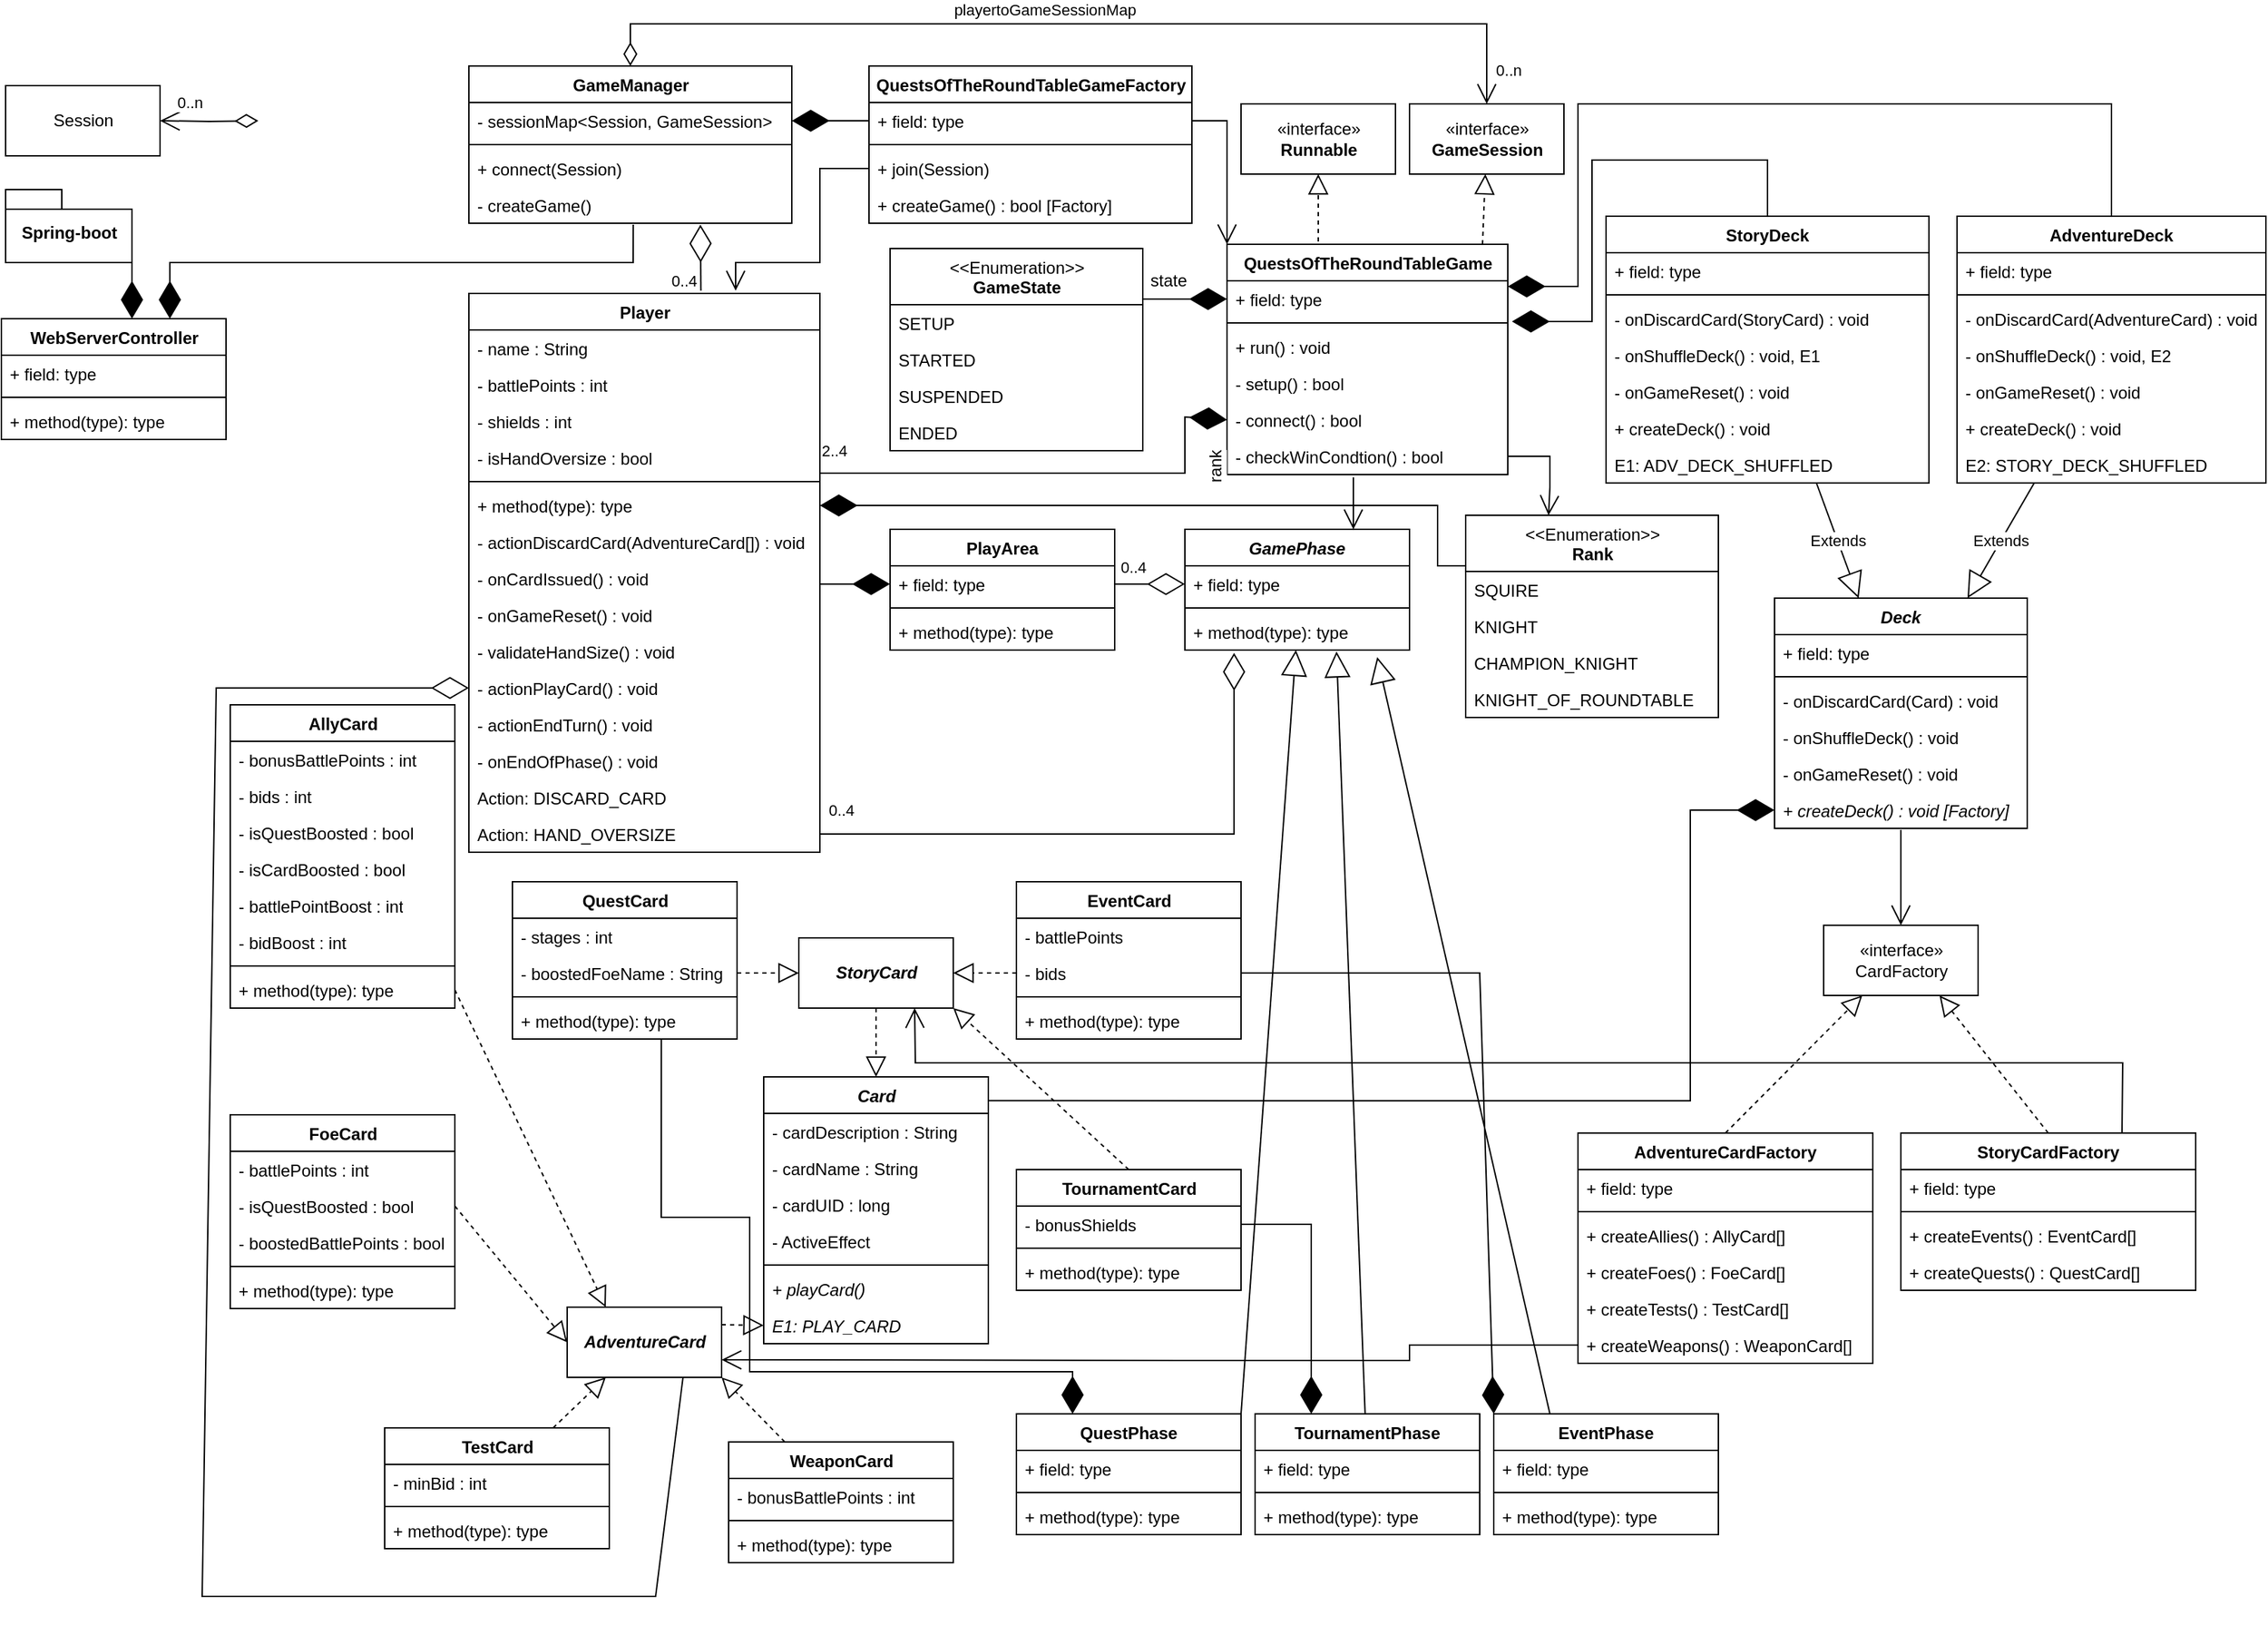 <mxfile version="16.5.1" type="device"><diagram name="Page-1" id="9f46799a-70d6-7492-0946-bef42562c5a5"><mxGraphModel dx="3162" dy="1225" grid="1" gridSize="10" guides="1" tooltips="1" connect="1" arrows="1" fold="1" page="1" pageScale="1" pageWidth="1100" pageHeight="850" background="none" math="0" shadow="0"><root><mxCell id="0"/><mxCell id="1" parent="0"/><mxCell id="reAg6jAbHqgsZsbIdm9J-10" value="Deck" style="swimlane;fontStyle=3;align=center;verticalAlign=top;childLayout=stackLayout;horizontal=1;startSize=26;horizontalStack=0;resizeParent=1;resizeParentMax=0;resizeLast=0;collapsible=1;marginBottom=0;" parent="1" vertex="1"><mxGeometry x="420" y="439" width="180" height="164" as="geometry"/></mxCell><mxCell id="reAg6jAbHqgsZsbIdm9J-11" value="+ field: type" style="text;strokeColor=none;fillColor=none;align=left;verticalAlign=top;spacingLeft=4;spacingRight=4;overflow=hidden;rotatable=0;points=[[0,0.5],[1,0.5]];portConstraint=eastwest;" parent="reAg6jAbHqgsZsbIdm9J-10" vertex="1"><mxGeometry y="26" width="180" height="26" as="geometry"/></mxCell><mxCell id="reAg6jAbHqgsZsbIdm9J-12" value="" style="line;strokeWidth=1;fillColor=none;align=left;verticalAlign=middle;spacingTop=-1;spacingLeft=3;spacingRight=3;rotatable=0;labelPosition=right;points=[];portConstraint=eastwest;" parent="reAg6jAbHqgsZsbIdm9J-10" vertex="1"><mxGeometry y="52" width="180" height="8" as="geometry"/></mxCell><mxCell id="reAg6jAbHqgsZsbIdm9J-13" value="- onDiscardCard(Card) : void" style="text;strokeColor=none;fillColor=none;align=left;verticalAlign=top;spacingLeft=4;spacingRight=4;overflow=hidden;rotatable=0;points=[[0,0.5],[1,0.5]];portConstraint=eastwest;" parent="reAg6jAbHqgsZsbIdm9J-10" vertex="1"><mxGeometry y="60" width="180" height="26" as="geometry"/></mxCell><mxCell id="reAg6jAbHqgsZsbIdm9J-17" value="- onShuffleDeck() : void" style="text;strokeColor=none;fillColor=none;align=left;verticalAlign=top;spacingLeft=4;spacingRight=4;overflow=hidden;rotatable=0;points=[[0,0.5],[1,0.5]];portConstraint=eastwest;" parent="reAg6jAbHqgsZsbIdm9J-10" vertex="1"><mxGeometry y="86" width="180" height="26" as="geometry"/></mxCell><mxCell id="reAg6jAbHqgsZsbIdm9J-18" value="- onGameReset() : void" style="text;strokeColor=none;fillColor=none;align=left;verticalAlign=top;spacingLeft=4;spacingRight=4;overflow=hidden;rotatable=0;points=[[0,0.5],[1,0.5]];portConstraint=eastwest;" parent="reAg6jAbHqgsZsbIdm9J-10" vertex="1"><mxGeometry y="112" width="180" height="26" as="geometry"/></mxCell><mxCell id="reAg6jAbHqgsZsbIdm9J-136" value="+ createDeck() : void [Factory]" style="text;strokeColor=none;fillColor=none;align=left;verticalAlign=top;spacingLeft=4;spacingRight=4;overflow=hidden;rotatable=0;points=[[0,0.5],[1,0.5]];portConstraint=eastwest;fontStyle=2" parent="reAg6jAbHqgsZsbIdm9J-10" vertex="1"><mxGeometry y="138" width="180" height="26" as="geometry"/></mxCell><mxCell id="reAg6jAbHqgsZsbIdm9J-117" value="&amp;lt;&amp;lt;Enumeration&amp;gt;&amp;gt;&lt;br&gt;&lt;b&gt;GameState&lt;/b&gt;" style="swimlane;fontStyle=0;align=center;verticalAlign=top;childLayout=stackLayout;horizontal=1;startSize=40;horizontalStack=0;resizeParent=1;resizeParentMax=0;resizeLast=0;collapsible=1;marginBottom=0;strokeColor=default;html=1;" parent="1" vertex="1"><mxGeometry x="-210" y="190" width="180" height="144" as="geometry"/></mxCell><mxCell id="reAg6jAbHqgsZsbIdm9J-118" value="SETUP" style="text;strokeColor=none;fillColor=none;align=left;verticalAlign=top;spacingLeft=4;spacingRight=4;overflow=hidden;rotatable=0;points=[[0,0.5],[1,0.5]];portConstraint=eastwest;" parent="reAg6jAbHqgsZsbIdm9J-117" vertex="1"><mxGeometry y="40" width="180" height="26" as="geometry"/></mxCell><mxCell id="reAg6jAbHqgsZsbIdm9J-119" value="STARTED" style="text;strokeColor=none;fillColor=none;align=left;verticalAlign=top;spacingLeft=4;spacingRight=4;overflow=hidden;rotatable=0;points=[[0,0.5],[1,0.5]];portConstraint=eastwest;" parent="reAg6jAbHqgsZsbIdm9J-117" vertex="1"><mxGeometry y="66" width="180" height="26" as="geometry"/></mxCell><mxCell id="reAg6jAbHqgsZsbIdm9J-187" value="SUSPENDED" style="text;strokeColor=none;fillColor=none;align=left;verticalAlign=top;spacingLeft=4;spacingRight=4;overflow=hidden;rotatable=0;points=[[0,0.5],[1,0.5]];portConstraint=eastwest;" parent="reAg6jAbHqgsZsbIdm9J-117" vertex="1"><mxGeometry y="92" width="180" height="26" as="geometry"/></mxCell><mxCell id="reAg6jAbHqgsZsbIdm9J-186" value="ENDED" style="text;strokeColor=none;fillColor=none;align=left;verticalAlign=top;spacingLeft=4;spacingRight=4;overflow=hidden;rotatable=0;points=[[0,0.5],[1,0.5]];portConstraint=eastwest;" parent="reAg6jAbHqgsZsbIdm9J-117" vertex="1"><mxGeometry y="118" width="180" height="26" as="geometry"/></mxCell><mxCell id="reAg6jAbHqgsZsbIdm9J-138" value="StoryDeck" style="swimlane;fontStyle=1;align=center;verticalAlign=top;childLayout=stackLayout;horizontal=1;startSize=26;horizontalStack=0;resizeParent=1;resizeParentMax=0;resizeLast=0;collapsible=1;marginBottom=0;" parent="1" vertex="1"><mxGeometry x="300" y="167" width="230" height="190" as="geometry"/></mxCell><mxCell id="reAg6jAbHqgsZsbIdm9J-139" value="+ field: type" style="text;strokeColor=none;fillColor=none;align=left;verticalAlign=top;spacingLeft=4;spacingRight=4;overflow=hidden;rotatable=0;points=[[0,0.5],[1,0.5]];portConstraint=eastwest;" parent="reAg6jAbHqgsZsbIdm9J-138" vertex="1"><mxGeometry y="26" width="230" height="26" as="geometry"/></mxCell><mxCell id="reAg6jAbHqgsZsbIdm9J-140" value="" style="line;strokeWidth=1;fillColor=none;align=left;verticalAlign=middle;spacingTop=-1;spacingLeft=3;spacingRight=3;rotatable=0;labelPosition=right;points=[];portConstraint=eastwest;" parent="reAg6jAbHqgsZsbIdm9J-138" vertex="1"><mxGeometry y="52" width="230" height="8" as="geometry"/></mxCell><mxCell id="reAg6jAbHqgsZsbIdm9J-141" value="- onDiscardCard(StoryCard) : void" style="text;strokeColor=none;fillColor=none;align=left;verticalAlign=top;spacingLeft=4;spacingRight=4;overflow=hidden;rotatable=0;points=[[0,0.5],[1,0.5]];portConstraint=eastwest;" parent="reAg6jAbHqgsZsbIdm9J-138" vertex="1"><mxGeometry y="60" width="230" height="26" as="geometry"/></mxCell><mxCell id="reAg6jAbHqgsZsbIdm9J-142" value="- onShuffleDeck() : void, E1" style="text;strokeColor=none;fillColor=none;align=left;verticalAlign=top;spacingLeft=4;spacingRight=4;overflow=hidden;rotatable=0;points=[[0,0.5],[1,0.5]];portConstraint=eastwest;" parent="reAg6jAbHqgsZsbIdm9J-138" vertex="1"><mxGeometry y="86" width="230" height="26" as="geometry"/></mxCell><mxCell id="reAg6jAbHqgsZsbIdm9J-143" value="- onGameReset() : void" style="text;strokeColor=none;fillColor=none;align=left;verticalAlign=top;spacingLeft=4;spacingRight=4;overflow=hidden;rotatable=0;points=[[0,0.5],[1,0.5]];portConstraint=eastwest;" parent="reAg6jAbHqgsZsbIdm9J-138" vertex="1"><mxGeometry y="112" width="230" height="26" as="geometry"/></mxCell><mxCell id="reAg6jAbHqgsZsbIdm9J-144" value="+ createDeck() : void" style="text;strokeColor=none;fillColor=none;align=left;verticalAlign=top;spacingLeft=4;spacingRight=4;overflow=hidden;rotatable=0;points=[[0,0.5],[1,0.5]];portConstraint=eastwest;" parent="reAg6jAbHqgsZsbIdm9J-138" vertex="1"><mxGeometry y="138" width="230" height="26" as="geometry"/></mxCell><mxCell id="reAg6jAbHqgsZsbIdm9J-159" value="E1: ADV_DECK_SHUFFLED" style="text;strokeColor=none;fillColor=none;align=left;verticalAlign=top;spacingLeft=4;spacingRight=4;overflow=hidden;rotatable=0;points=[[0,0.5],[1,0.5]];portConstraint=eastwest;" parent="reAg6jAbHqgsZsbIdm9J-138" vertex="1"><mxGeometry y="164" width="230" height="26" as="geometry"/></mxCell><mxCell id="reAg6jAbHqgsZsbIdm9J-147" value="AdventureDeck" style="swimlane;fontStyle=1;align=center;verticalAlign=top;childLayout=stackLayout;horizontal=1;startSize=26;horizontalStack=0;resizeParent=1;resizeParentMax=0;resizeLast=0;collapsible=1;marginBottom=0;" parent="1" vertex="1"><mxGeometry x="550" y="167" width="220" height="190" as="geometry"/></mxCell><mxCell id="reAg6jAbHqgsZsbIdm9J-148" value="+ field: type" style="text;strokeColor=none;fillColor=none;align=left;verticalAlign=top;spacingLeft=4;spacingRight=4;overflow=hidden;rotatable=0;points=[[0,0.5],[1,0.5]];portConstraint=eastwest;" parent="reAg6jAbHqgsZsbIdm9J-147" vertex="1"><mxGeometry y="26" width="220" height="26" as="geometry"/></mxCell><mxCell id="reAg6jAbHqgsZsbIdm9J-149" value="" style="line;strokeWidth=1;fillColor=none;align=left;verticalAlign=middle;spacingTop=-1;spacingLeft=3;spacingRight=3;rotatable=0;labelPosition=right;points=[];portConstraint=eastwest;" parent="reAg6jAbHqgsZsbIdm9J-147" vertex="1"><mxGeometry y="52" width="220" height="8" as="geometry"/></mxCell><mxCell id="reAg6jAbHqgsZsbIdm9J-150" value="- onDiscardCard(AdventureCard) : void" style="text;strokeColor=none;fillColor=none;align=left;verticalAlign=top;spacingLeft=4;spacingRight=4;overflow=hidden;rotatable=0;points=[[0,0.5],[1,0.5]];portConstraint=eastwest;" parent="reAg6jAbHqgsZsbIdm9J-147" vertex="1"><mxGeometry y="60" width="220" height="26" as="geometry"/></mxCell><mxCell id="reAg6jAbHqgsZsbIdm9J-151" value="- onShuffleDeck() : void, E2" style="text;strokeColor=none;fillColor=none;align=left;verticalAlign=top;spacingLeft=4;spacingRight=4;overflow=hidden;rotatable=0;points=[[0,0.5],[1,0.5]];portConstraint=eastwest;" parent="reAg6jAbHqgsZsbIdm9J-147" vertex="1"><mxGeometry y="86" width="220" height="26" as="geometry"/></mxCell><mxCell id="reAg6jAbHqgsZsbIdm9J-152" value="- onGameReset() : void" style="text;strokeColor=none;fillColor=none;align=left;verticalAlign=top;spacingLeft=4;spacingRight=4;overflow=hidden;rotatable=0;points=[[0,0.5],[1,0.5]];portConstraint=eastwest;" parent="reAg6jAbHqgsZsbIdm9J-147" vertex="1"><mxGeometry y="112" width="220" height="26" as="geometry"/></mxCell><mxCell id="reAg6jAbHqgsZsbIdm9J-153" value="+ createDeck() : void" style="text;strokeColor=none;fillColor=none;align=left;verticalAlign=top;spacingLeft=4;spacingRight=4;overflow=hidden;rotatable=0;points=[[0,0.5],[1,0.5]];portConstraint=eastwest;" parent="reAg6jAbHqgsZsbIdm9J-147" vertex="1"><mxGeometry y="138" width="220" height="26" as="geometry"/></mxCell><mxCell id="reAg6jAbHqgsZsbIdm9J-160" value="E2: STORY_DECK_SHUFFLED" style="text;strokeColor=none;fillColor=none;align=left;verticalAlign=top;spacingLeft=4;spacingRight=4;overflow=hidden;rotatable=0;points=[[0,0.5],[1,0.5]];portConstraint=eastwest;" parent="reAg6jAbHqgsZsbIdm9J-147" vertex="1"><mxGeometry y="164" width="220" height="26" as="geometry"/></mxCell><mxCell id="reAg6jAbHqgsZsbIdm9J-157" value="Extends" style="endArrow=block;endSize=16;endFill=0;html=1;rounded=0;" parent="1" source="reAg6jAbHqgsZsbIdm9J-138" target="reAg6jAbHqgsZsbIdm9J-10" edge="1"><mxGeometry width="160" relative="1" as="geometry"><mxPoint x="340" y="597" as="sourcePoint"/><mxPoint x="599.92" y="249.004" as="targetPoint"/></mxGeometry></mxCell><mxCell id="reAg6jAbHqgsZsbIdm9J-158" value="Extends" style="endArrow=block;endSize=16;endFill=0;html=1;rounded=0;" parent="1" source="reAg6jAbHqgsZsbIdm9J-147" target="reAg6jAbHqgsZsbIdm9J-10" edge="1"><mxGeometry width="160" relative="1" as="geometry"><mxPoint x="740" y="337" as="sourcePoint"/><mxPoint x="613.06" y="249.004" as="targetPoint"/></mxGeometry></mxCell><mxCell id="reAg6jAbHqgsZsbIdm9J-162" value="QuestsOfTheRoundTableGame" style="swimlane;fontStyle=1;align=center;verticalAlign=top;childLayout=stackLayout;horizontal=1;startSize=26;horizontalStack=0;resizeParent=1;resizeParentMax=0;resizeLast=0;collapsible=1;marginBottom=0;strokeColor=default;html=1;" parent="1" vertex="1"><mxGeometry x="30" y="187" width="200" height="164" as="geometry"/></mxCell><mxCell id="reAg6jAbHqgsZsbIdm9J-163" value="+ field: type" style="text;strokeColor=none;fillColor=none;align=left;verticalAlign=top;spacingLeft=4;spacingRight=4;overflow=hidden;rotatable=0;points=[[0,0.5],[1,0.5]];portConstraint=eastwest;html=1;" parent="reAg6jAbHqgsZsbIdm9J-162" vertex="1"><mxGeometry y="26" width="200" height="26" as="geometry"/></mxCell><mxCell id="reAg6jAbHqgsZsbIdm9J-164" value="" style="line;strokeWidth=1;fillColor=none;align=left;verticalAlign=middle;spacingTop=-1;spacingLeft=3;spacingRight=3;rotatable=0;labelPosition=right;points=[];portConstraint=eastwest;html=1;" parent="reAg6jAbHqgsZsbIdm9J-162" vertex="1"><mxGeometry y="52" width="200" height="8" as="geometry"/></mxCell><mxCell id="reAg6jAbHqgsZsbIdm9J-165" value="+ run() : void" style="text;strokeColor=none;fillColor=none;align=left;verticalAlign=top;spacingLeft=4;spacingRight=4;overflow=hidden;rotatable=0;points=[[0,0.5],[1,0.5]];portConstraint=eastwest;html=1;" parent="reAg6jAbHqgsZsbIdm9J-162" vertex="1"><mxGeometry y="60" width="200" height="26" as="geometry"/></mxCell><mxCell id="reAg6jAbHqgsZsbIdm9J-180" value="- setup() : bool" style="text;strokeColor=none;fillColor=none;align=left;verticalAlign=top;spacingLeft=4;spacingRight=4;overflow=hidden;rotatable=0;points=[[0,0.5],[1,0.5]];portConstraint=eastwest;html=1;" parent="reAg6jAbHqgsZsbIdm9J-162" vertex="1"><mxGeometry y="86" width="200" height="26" as="geometry"/></mxCell><mxCell id="reAg6jAbHqgsZsbIdm9J-181" value="- connect() : bool" style="text;strokeColor=none;fillColor=none;align=left;verticalAlign=top;spacingLeft=4;spacingRight=4;overflow=hidden;rotatable=0;points=[[0,0.5],[1,0.5]];portConstraint=eastwest;html=1;" parent="reAg6jAbHqgsZsbIdm9J-162" vertex="1"><mxGeometry y="112" width="200" height="26" as="geometry"/></mxCell><mxCell id="reAg6jAbHqgsZsbIdm9J-171" value="- checkWinCondtion() : bool" style="text;strokeColor=none;fillColor=none;align=left;verticalAlign=top;spacingLeft=4;spacingRight=4;overflow=hidden;rotatable=0;points=[[0,0.5],[1,0.5]];portConstraint=eastwest;html=1;" parent="reAg6jAbHqgsZsbIdm9J-162" vertex="1"><mxGeometry y="138" width="200" height="26" as="geometry"/></mxCell><mxCell id="reAg6jAbHqgsZsbIdm9J-166" value="«interface»&lt;br&gt;&lt;b&gt;Runnable&lt;/b&gt;" style="html=1;strokeColor=default;" parent="1" vertex="1"><mxGeometry x="40" y="87" width="110" height="50" as="geometry"/></mxCell><mxCell id="reAg6jAbHqgsZsbIdm9J-167" value="" style="endArrow=block;dashed=1;endFill=0;endSize=12;html=1;rounded=0;exitX=0.325;exitY=-0.012;exitDx=0;exitDy=0;exitPerimeter=0;" parent="1" source="reAg6jAbHqgsZsbIdm9J-162" target="reAg6jAbHqgsZsbIdm9J-166" edge="1"><mxGeometry width="160" relative="1" as="geometry"><mxPoint x="60" y="369" as="sourcePoint"/><mxPoint x="220" y="369" as="targetPoint"/></mxGeometry></mxCell><mxCell id="reAg6jAbHqgsZsbIdm9J-168" value="" style="endArrow=diamondThin;endFill=1;endSize=24;html=1;rounded=0;exitX=0.5;exitY=0;exitDx=0;exitDy=0;entryX=1.015;entryY=1.115;entryDx=0;entryDy=0;entryPerimeter=0;" parent="1" source="reAg6jAbHqgsZsbIdm9J-138" target="reAg6jAbHqgsZsbIdm9J-163" edge="1"><mxGeometry width="160" relative="1" as="geometry"><mxPoint x="100" y="467" as="sourcePoint"/><mxPoint x="260" y="467" as="targetPoint"/><Array as="points"><mxPoint x="415" y="127"/><mxPoint x="290" y="127"/><mxPoint x="290" y="242"/></Array></mxGeometry></mxCell><mxCell id="reAg6jAbHqgsZsbIdm9J-169" value="" style="endArrow=diamondThin;endFill=1;endSize=24;html=1;rounded=0;" parent="1" source="reAg6jAbHqgsZsbIdm9J-147" edge="1"><mxGeometry width="160" relative="1" as="geometry"><mxPoint x="90" y="467" as="sourcePoint"/><mxPoint x="230" y="217" as="targetPoint"/><Array as="points"><mxPoint x="660" y="87"/><mxPoint x="280" y="87"/><mxPoint x="280" y="217"/></Array></mxGeometry></mxCell><mxCell id="reAg6jAbHqgsZsbIdm9J-173" value="QuestsOfTheRoundTableGameFactory" style="swimlane;fontStyle=1;align=center;verticalAlign=top;childLayout=stackLayout;horizontal=1;startSize=26;horizontalStack=0;resizeParent=1;resizeParentMax=0;resizeLast=0;collapsible=1;marginBottom=0;strokeColor=default;html=1;" parent="1" vertex="1"><mxGeometry x="-225" y="60" width="230" height="112" as="geometry"/></mxCell><mxCell id="reAg6jAbHqgsZsbIdm9J-174" value="+ field: type" style="text;strokeColor=none;fillColor=none;align=left;verticalAlign=top;spacingLeft=4;spacingRight=4;overflow=hidden;rotatable=0;points=[[0,0.5],[1,0.5]];portConstraint=eastwest;html=1;" parent="reAg6jAbHqgsZsbIdm9J-173" vertex="1"><mxGeometry y="26" width="230" height="26" as="geometry"/></mxCell><mxCell id="reAg6jAbHqgsZsbIdm9J-175" value="" style="line;strokeWidth=1;fillColor=none;align=left;verticalAlign=middle;spacingTop=-1;spacingLeft=3;spacingRight=3;rotatable=0;labelPosition=right;points=[];portConstraint=eastwest;html=1;" parent="reAg6jAbHqgsZsbIdm9J-173" vertex="1"><mxGeometry y="52" width="230" height="8" as="geometry"/></mxCell><mxCell id="reAg6jAbHqgsZsbIdm9J-176" value="+ join(Session)" style="text;strokeColor=none;fillColor=none;align=left;verticalAlign=top;spacingLeft=4;spacingRight=4;overflow=hidden;rotatable=0;points=[[0,0.5],[1,0.5]];portConstraint=eastwest;html=1;" parent="reAg6jAbHqgsZsbIdm9J-173" vertex="1"><mxGeometry y="60" width="230" height="26" as="geometry"/></mxCell><mxCell id="reAg6jAbHqgsZsbIdm9J-177" value="+ createGame() : bool [Factory]" style="text;strokeColor=none;fillColor=none;align=left;verticalAlign=top;spacingLeft=4;spacingRight=4;overflow=hidden;rotatable=0;points=[[0,0.5],[1,0.5]];portConstraint=eastwest;html=1;" parent="reAg6jAbHqgsZsbIdm9J-173" vertex="1"><mxGeometry y="86" width="230" height="26" as="geometry"/></mxCell><mxCell id="reAg6jAbHqgsZsbIdm9J-188" value="" style="endArrow=diamondThin;endFill=1;endSize=24;html=1;rounded=0;exitX=1;exitY=0.25;exitDx=0;exitDy=0;entryX=0;entryY=0.5;entryDx=0;entryDy=0;" parent="1" source="reAg6jAbHqgsZsbIdm9J-117" target="reAg6jAbHqgsZsbIdm9J-163" edge="1"><mxGeometry width="160" relative="1" as="geometry"><mxPoint x="-50" y="307" as="sourcePoint"/><mxPoint y="257" as="targetPoint"/></mxGeometry></mxCell><mxCell id="reAg6jAbHqgsZsbIdm9J-266" value="state" style="edgeLabel;html=1;align=center;verticalAlign=middle;resizable=0;points=[];fontSize=12;" parent="reAg6jAbHqgsZsbIdm9J-188" vertex="1" connectable="0"><mxGeometry x="-0.4" y="-1" relative="1" as="geometry"><mxPoint y="-14" as="offset"/></mxGeometry></mxCell><mxCell id="reAg6jAbHqgsZsbIdm9J-192" value="" style="endArrow=open;endFill=1;endSize=12;html=1;rounded=0;entryX=0;entryY=0;entryDx=0;entryDy=0;exitX=1;exitY=0.5;exitDx=0;exitDy=0;" parent="1" source="reAg6jAbHqgsZsbIdm9J-174" target="reAg6jAbHqgsZsbIdm9J-162" edge="1"><mxGeometry width="160" relative="1" as="geometry"><mxPoint x="-170" y="400" as="sourcePoint"/><mxPoint x="-10" y="400" as="targetPoint"/><Array as="points"><mxPoint x="30" y="99"/></Array></mxGeometry></mxCell><mxCell id="reAg6jAbHqgsZsbIdm9J-193" value="GameManager" style="swimlane;fontStyle=1;align=center;verticalAlign=top;childLayout=stackLayout;horizontal=1;startSize=26;horizontalStack=0;resizeParent=1;resizeParentMax=0;resizeLast=0;collapsible=1;marginBottom=0;strokeColor=default;html=1;" parent="1" vertex="1"><mxGeometry x="-510" y="60" width="230" height="112" as="geometry"/></mxCell><mxCell id="reAg6jAbHqgsZsbIdm9J-194" value="- sessionMap&amp;lt;Session, GameSession&amp;gt;" style="text;strokeColor=none;fillColor=none;align=left;verticalAlign=top;spacingLeft=4;spacingRight=4;overflow=hidden;rotatable=0;points=[[0,0.5],[1,0.5]];portConstraint=eastwest;html=1;" parent="reAg6jAbHqgsZsbIdm9J-193" vertex="1"><mxGeometry y="26" width="230" height="26" as="geometry"/></mxCell><mxCell id="reAg6jAbHqgsZsbIdm9J-195" value="" style="line;strokeWidth=1;fillColor=none;align=left;verticalAlign=middle;spacingTop=-1;spacingLeft=3;spacingRight=3;rotatable=0;labelPosition=right;points=[];portConstraint=eastwest;html=1;" parent="reAg6jAbHqgsZsbIdm9J-193" vertex="1"><mxGeometry y="52" width="230" height="8" as="geometry"/></mxCell><mxCell id="reAg6jAbHqgsZsbIdm9J-196" value="+ connect(Session)" style="text;strokeColor=none;fillColor=none;align=left;verticalAlign=top;spacingLeft=4;spacingRight=4;overflow=hidden;rotatable=0;points=[[0,0.5],[1,0.5]];portConstraint=eastwest;html=1;" parent="reAg6jAbHqgsZsbIdm9J-193" vertex="1"><mxGeometry y="60" width="230" height="26" as="geometry"/></mxCell><mxCell id="reAg6jAbHqgsZsbIdm9J-205" value="- createGame()" style="text;strokeColor=none;fillColor=none;align=left;verticalAlign=top;spacingLeft=4;spacingRight=4;overflow=hidden;rotatable=0;points=[[0,0.5],[1,0.5]];portConstraint=eastwest;html=1;" parent="reAg6jAbHqgsZsbIdm9J-193" vertex="1"><mxGeometry y="86" width="230" height="26" as="geometry"/></mxCell><mxCell id="reAg6jAbHqgsZsbIdm9J-197" value="«interface»&lt;br&gt;&lt;b&gt;GameSession&lt;/b&gt;" style="html=1;strokeColor=default;" parent="1" vertex="1"><mxGeometry x="160" y="87" width="110" height="50" as="geometry"/></mxCell><mxCell id="reAg6jAbHqgsZsbIdm9J-198" value="" style="endArrow=block;dashed=1;endFill=0;endSize=12;html=1;rounded=0;exitX=0.91;exitY=0;exitDx=0;exitDy=0;exitPerimeter=0;" parent="1" source="reAg6jAbHqgsZsbIdm9J-162" target="reAg6jAbHqgsZsbIdm9J-197" edge="1"><mxGeometry width="160" relative="1" as="geometry"><mxPoint x="215" y="160" as="sourcePoint"/><mxPoint x="180" y="140" as="targetPoint"/></mxGeometry></mxCell><mxCell id="reAg6jAbHqgsZsbIdm9J-200" value="playertoGameSessionMap" style="endArrow=open;html=1;endSize=12;startArrow=diamondThin;startSize=14;startFill=0;edgeStyle=orthogonalEdgeStyle;rounded=0;exitX=0.5;exitY=0;exitDx=0;exitDy=0;entryX=0.5;entryY=0;entryDx=0;entryDy=0;" parent="1" source="reAg6jAbHqgsZsbIdm9J-193" target="reAg6jAbHqgsZsbIdm9J-197" edge="1"><mxGeometry x="-0.067" y="10" relative="1" as="geometry"><mxPoint x="-170" y="30" as="sourcePoint"/><mxPoint x="-10" y="30" as="targetPoint"/><Array as="points"><mxPoint x="-395" y="30"/><mxPoint x="215" y="30"/></Array><mxPoint as="offset"/></mxGeometry></mxCell><mxCell id="reAg6jAbHqgsZsbIdm9J-202" value="0..n" style="edgeLabel;resizable=0;html=1;align=right;verticalAlign=top;strokeColor=default;" parent="reAg6jAbHqgsZsbIdm9J-200" connectable="0" vertex="1"><mxGeometry x="1" relative="1" as="geometry"><mxPoint x="25" y="-37" as="offset"/></mxGeometry></mxCell><mxCell id="reAg6jAbHqgsZsbIdm9J-204" value="" style="endArrow=diamondThin;endFill=1;endSize=24;html=1;rounded=0;entryX=1;entryY=0.5;entryDx=0;entryDy=0;exitX=0;exitY=0.5;exitDx=0;exitDy=0;" parent="1" source="reAg6jAbHqgsZsbIdm9J-174" target="reAg6jAbHqgsZsbIdm9J-194" edge="1"><mxGeometry width="160" relative="1" as="geometry"><mxPoint x="-500" y="360" as="sourcePoint"/><mxPoint x="-340" y="360" as="targetPoint"/></mxGeometry></mxCell><mxCell id="reAg6jAbHqgsZsbIdm9J-206" value="Session" style="html=1;strokeColor=default;" parent="1" vertex="1"><mxGeometry x="-840" y="74" width="110" height="50" as="geometry"/></mxCell><mxCell id="reAg6jAbHqgsZsbIdm9J-207" value="" style="endArrow=open;html=1;endSize=12;startArrow=diamondThin;startSize=14;startFill=0;edgeStyle=orthogonalEdgeStyle;align=left;verticalAlign=bottom;rounded=0;entryX=1;entryY=0.5;entryDx=0;entryDy=0;" parent="1" target="reAg6jAbHqgsZsbIdm9J-206" edge="1"><mxGeometry x="-1" y="21" relative="1" as="geometry"><mxPoint x="-660" y="99" as="sourcePoint"/><mxPoint x="-550" y="280" as="targetPoint"/><Array as="points"/><mxPoint as="offset"/></mxGeometry></mxCell><mxCell id="reAg6jAbHqgsZsbIdm9J-211" value="0..n" style="edgeLabel;html=1;align=center;verticalAlign=middle;resizable=0;points=[];" parent="reAg6jAbHqgsZsbIdm9J-207" vertex="1" connectable="0"><mxGeometry x="0.22" relative="1" as="geometry"><mxPoint x="-7" y="-13" as="offset"/></mxGeometry></mxCell><mxCell id="reAg6jAbHqgsZsbIdm9J-212" value="WebServerController" style="swimlane;fontStyle=1;align=center;verticalAlign=top;childLayout=stackLayout;horizontal=1;startSize=26;horizontalStack=0;resizeParent=1;resizeParentMax=0;resizeLast=0;collapsible=1;marginBottom=0;strokeColor=default;html=1;" parent="1" vertex="1"><mxGeometry x="-843" y="240" width="160" height="86" as="geometry"/></mxCell><mxCell id="reAg6jAbHqgsZsbIdm9J-213" value="+ field: type" style="text;strokeColor=none;fillColor=none;align=left;verticalAlign=top;spacingLeft=4;spacingRight=4;overflow=hidden;rotatable=0;points=[[0,0.5],[1,0.5]];portConstraint=eastwest;html=1;" parent="reAg6jAbHqgsZsbIdm9J-212" vertex="1"><mxGeometry y="26" width="160" height="26" as="geometry"/></mxCell><mxCell id="reAg6jAbHqgsZsbIdm9J-214" value="" style="line;strokeWidth=1;fillColor=none;align=left;verticalAlign=middle;spacingTop=-1;spacingLeft=3;spacingRight=3;rotatable=0;labelPosition=right;points=[];portConstraint=eastwest;html=1;" parent="reAg6jAbHqgsZsbIdm9J-212" vertex="1"><mxGeometry y="52" width="160" height="8" as="geometry"/></mxCell><mxCell id="reAg6jAbHqgsZsbIdm9J-215" value="+ method(type): type" style="text;strokeColor=none;fillColor=none;align=left;verticalAlign=top;spacingLeft=4;spacingRight=4;overflow=hidden;rotatable=0;points=[[0,0.5],[1,0.5]];portConstraint=eastwest;html=1;" parent="reAg6jAbHqgsZsbIdm9J-212" vertex="1"><mxGeometry y="60" width="160" height="26" as="geometry"/></mxCell><mxCell id="reAg6jAbHqgsZsbIdm9J-216" value="" style="endArrow=diamondThin;endFill=1;endSize=24;html=1;rounded=0;entryX=0.75;entryY=0;entryDx=0;entryDy=0;exitX=0.509;exitY=1.038;exitDx=0;exitDy=0;exitPerimeter=0;" parent="1" source="reAg6jAbHqgsZsbIdm9J-205" target="reAg6jAbHqgsZsbIdm9J-212" edge="1"><mxGeometry width="160" relative="1" as="geometry"><mxPoint x="-490" y="420" as="sourcePoint"/><mxPoint x="-330" y="420" as="targetPoint"/><Array as="points"><mxPoint x="-393" y="200"/><mxPoint x="-723" y="200"/></Array></mxGeometry></mxCell><mxCell id="reAg6jAbHqgsZsbIdm9J-217" value="Spring-boot" style="shape=folder;fontStyle=1;spacingTop=10;tabWidth=40;tabHeight=14;tabPosition=left;html=1;strokeColor=default;" parent="1" vertex="1"><mxGeometry x="-840" y="148" width="90" height="52" as="geometry"/></mxCell><mxCell id="reAg6jAbHqgsZsbIdm9J-218" value="" style="endArrow=diamondThin;endFill=1;endSize=24;html=1;rounded=0;exitX=0;exitY=0;exitDx=90;exitDy=33;exitPerimeter=0;" parent="1" source="reAg6jAbHqgsZsbIdm9J-217" edge="1"><mxGeometry width="160" relative="1" as="geometry"><mxPoint x="-1020" y="370" as="sourcePoint"/><mxPoint x="-750" y="240" as="targetPoint"/></mxGeometry></mxCell><mxCell id="reAg6jAbHqgsZsbIdm9J-223" value="&lt;i&gt;Card&lt;/i&gt;" style="swimlane;fontStyle=1;align=center;verticalAlign=top;childLayout=stackLayout;horizontal=1;startSize=26;horizontalStack=0;resizeParent=1;resizeParentMax=0;resizeLast=0;collapsible=1;marginBottom=0;strokeColor=default;html=1;" parent="1" vertex="1"><mxGeometry x="-300" y="780" width="160" height="190" as="geometry"/></mxCell><mxCell id="ZFq-_sCrPwaBOP7lPGEa-29" value="- cardDescription : String" style="text;strokeColor=none;fillColor=none;align=left;verticalAlign=top;spacingLeft=4;spacingRight=4;overflow=hidden;rotatable=0;points=[[0,0.5],[1,0.5]];portConstraint=eastwest;html=1;" vertex="1" parent="reAg6jAbHqgsZsbIdm9J-223"><mxGeometry y="26" width="160" height="26" as="geometry"/></mxCell><mxCell id="ZFq-_sCrPwaBOP7lPGEa-28" value="- cardName : String" style="text;strokeColor=none;fillColor=none;align=left;verticalAlign=top;spacingLeft=4;spacingRight=4;overflow=hidden;rotatable=0;points=[[0,0.5],[1,0.5]];portConstraint=eastwest;html=1;" vertex="1" parent="reAg6jAbHqgsZsbIdm9J-223"><mxGeometry y="52" width="160" height="26" as="geometry"/></mxCell><mxCell id="reAg6jAbHqgsZsbIdm9J-224" value="- cardUID : long" style="text;strokeColor=none;fillColor=none;align=left;verticalAlign=top;spacingLeft=4;spacingRight=4;overflow=hidden;rotatable=0;points=[[0,0.5],[1,0.5]];portConstraint=eastwest;html=1;" parent="reAg6jAbHqgsZsbIdm9J-223" vertex="1"><mxGeometry y="78" width="160" height="26" as="geometry"/></mxCell><mxCell id="ZFq-_sCrPwaBOP7lPGEa-23" value="- ActiveEffect" style="text;strokeColor=none;fillColor=none;align=left;verticalAlign=top;spacingLeft=4;spacingRight=4;overflow=hidden;rotatable=0;points=[[0,0.5],[1,0.5]];portConstraint=eastwest;html=1;" vertex="1" parent="reAg6jAbHqgsZsbIdm9J-223"><mxGeometry y="104" width="160" height="26" as="geometry"/></mxCell><mxCell id="reAg6jAbHqgsZsbIdm9J-225" value="" style="line;strokeWidth=1;fillColor=none;align=left;verticalAlign=middle;spacingTop=-1;spacingLeft=3;spacingRight=3;rotatable=0;labelPosition=right;points=[];portConstraint=eastwest;html=1;" parent="reAg6jAbHqgsZsbIdm9J-223" vertex="1"><mxGeometry y="130" width="160" height="8" as="geometry"/></mxCell><mxCell id="reAg6jAbHqgsZsbIdm9J-226" value="+ playCard()" style="text;strokeColor=none;fillColor=none;align=left;verticalAlign=top;spacingLeft=4;spacingRight=4;overflow=hidden;rotatable=0;points=[[0,0.5],[1,0.5]];portConstraint=eastwest;html=1;fontStyle=2" parent="reAg6jAbHqgsZsbIdm9J-223" vertex="1"><mxGeometry y="138" width="160" height="26" as="geometry"/></mxCell><mxCell id="ZFq-_sCrPwaBOP7lPGEa-26" value="E1: PLAY_CARD" style="text;strokeColor=none;fillColor=none;align=left;verticalAlign=top;spacingLeft=4;spacingRight=4;overflow=hidden;rotatable=0;points=[[0,0.5],[1,0.5]];portConstraint=eastwest;html=1;fontStyle=2" vertex="1" parent="reAg6jAbHqgsZsbIdm9J-223"><mxGeometry y="164" width="160" height="26" as="geometry"/></mxCell><mxCell id="reAg6jAbHqgsZsbIdm9J-231" value="QuestCard" style="swimlane;fontStyle=1;align=center;verticalAlign=top;childLayout=stackLayout;horizontal=1;startSize=26;horizontalStack=0;resizeParent=1;resizeParentMax=0;resizeLast=0;collapsible=1;marginBottom=0;strokeColor=default;html=1;" parent="1" vertex="1"><mxGeometry x="-479" y="641" width="160" height="112" as="geometry"/></mxCell><mxCell id="reAg6jAbHqgsZsbIdm9J-232" value="- stages : int" style="text;strokeColor=none;fillColor=none;align=left;verticalAlign=top;spacingLeft=4;spacingRight=4;overflow=hidden;rotatable=0;points=[[0,0.5],[1,0.5]];portConstraint=eastwest;html=1;" parent="reAg6jAbHqgsZsbIdm9J-231" vertex="1"><mxGeometry y="26" width="160" height="26" as="geometry"/></mxCell><mxCell id="ZFq-_sCrPwaBOP7lPGEa-25" value="- boostedFoeName : String" style="text;strokeColor=none;fillColor=none;align=left;verticalAlign=top;spacingLeft=4;spacingRight=4;overflow=hidden;rotatable=0;points=[[0,0.5],[1,0.5]];portConstraint=eastwest;html=1;" vertex="1" parent="reAg6jAbHqgsZsbIdm9J-231"><mxGeometry y="52" width="160" height="26" as="geometry"/></mxCell><mxCell id="reAg6jAbHqgsZsbIdm9J-233" value="" style="line;strokeWidth=1;fillColor=none;align=left;verticalAlign=middle;spacingTop=-1;spacingLeft=3;spacingRight=3;rotatable=0;labelPosition=right;points=[];portConstraint=eastwest;html=1;" parent="reAg6jAbHqgsZsbIdm9J-231" vertex="1"><mxGeometry y="78" width="160" height="8" as="geometry"/></mxCell><mxCell id="reAg6jAbHqgsZsbIdm9J-234" value="+ method(type): type" style="text;strokeColor=none;fillColor=none;align=left;verticalAlign=top;spacingLeft=4;spacingRight=4;overflow=hidden;rotatable=0;points=[[0,0.5],[1,0.5]];portConstraint=eastwest;html=1;" parent="reAg6jAbHqgsZsbIdm9J-231" vertex="1"><mxGeometry y="86" width="160" height="26" as="geometry"/></mxCell><mxCell id="reAg6jAbHqgsZsbIdm9J-239" value="Player" style="swimlane;fontStyle=1;align=center;verticalAlign=top;childLayout=stackLayout;horizontal=1;startSize=26;horizontalStack=0;resizeParent=1;resizeParentMax=0;resizeLast=0;collapsible=1;marginBottom=0;strokeColor=default;html=1;" parent="1" vertex="1"><mxGeometry x="-510" y="222" width="250" height="398" as="geometry"/></mxCell><mxCell id="reAg6jAbHqgsZsbIdm9J-240" value="- name : String" style="text;strokeColor=none;fillColor=none;align=left;verticalAlign=top;spacingLeft=4;spacingRight=4;overflow=hidden;rotatable=0;points=[[0,0.5],[1,0.5]];portConstraint=eastwest;html=1;" parent="reAg6jAbHqgsZsbIdm9J-239" vertex="1"><mxGeometry y="26" width="250" height="26" as="geometry"/></mxCell><mxCell id="reAg6jAbHqgsZsbIdm9J-262" value="- battlePoints : int" style="text;strokeColor=none;fillColor=none;align=left;verticalAlign=top;spacingLeft=4;spacingRight=4;overflow=hidden;rotatable=0;points=[[0,0.5],[1,0.5]];portConstraint=eastwest;html=1;" parent="reAg6jAbHqgsZsbIdm9J-239" vertex="1"><mxGeometry y="52" width="250" height="26" as="geometry"/></mxCell><mxCell id="reAg6jAbHqgsZsbIdm9J-263" value="- shields : int" style="text;strokeColor=none;fillColor=none;align=left;verticalAlign=top;spacingLeft=4;spacingRight=4;overflow=hidden;rotatable=0;points=[[0,0.5],[1,0.5]];portConstraint=eastwest;html=1;" parent="reAg6jAbHqgsZsbIdm9J-239" vertex="1"><mxGeometry y="78" width="250" height="26" as="geometry"/></mxCell><mxCell id="78961159f06e98e8-21" value="- isHandOversize : bool" style="text;html=1;strokeColor=none;fillColor=none;align=left;verticalAlign=top;spacingLeft=4;spacingRight=4;whiteSpace=wrap;overflow=hidden;rotatable=0;points=[[0,0.5],[1,0.5]];portConstraint=eastwest;" parent="reAg6jAbHqgsZsbIdm9J-239" vertex="1"><mxGeometry y="104" width="250" height="26" as="geometry"/></mxCell><mxCell id="reAg6jAbHqgsZsbIdm9J-241" value="" style="line;strokeWidth=1;fillColor=none;align=left;verticalAlign=middle;spacingTop=-1;spacingLeft=3;spacingRight=3;rotatable=0;labelPosition=right;points=[];portConstraint=eastwest;html=1;" parent="reAg6jAbHqgsZsbIdm9J-239" vertex="1"><mxGeometry y="130" width="250" height="8" as="geometry"/></mxCell><mxCell id="reAg6jAbHqgsZsbIdm9J-242" value="+ method(type): type" style="text;strokeColor=none;fillColor=none;align=left;verticalAlign=top;spacingLeft=4;spacingRight=4;overflow=hidden;rotatable=0;points=[[0,0.5],[1,0.5]];portConstraint=eastwest;html=1;" parent="reAg6jAbHqgsZsbIdm9J-239" vertex="1"><mxGeometry y="138" width="250" height="26" as="geometry"/></mxCell><mxCell id="78961159f06e98e8-27" value="- actionDiscardCard(AdventureCard[]) : void" style="text;html=1;strokeColor=none;fillColor=none;align=left;verticalAlign=top;spacingLeft=4;spacingRight=4;whiteSpace=wrap;overflow=hidden;rotatable=0;points=[[0,0.5],[1,0.5]];portConstraint=eastwest;" parent="reAg6jAbHqgsZsbIdm9J-239" vertex="1"><mxGeometry y="164" width="250" height="26" as="geometry"/></mxCell><mxCell id="78961159f06e98e8-20" value="- onCardIssued() : void" style="text;html=1;strokeColor=none;fillColor=none;align=left;verticalAlign=top;spacingLeft=4;spacingRight=4;whiteSpace=wrap;overflow=hidden;rotatable=0;points=[[0,0.5],[1,0.5]];portConstraint=eastwest;" parent="reAg6jAbHqgsZsbIdm9J-239" vertex="1"><mxGeometry y="190" width="250" height="26" as="geometry"/></mxCell><mxCell id="reAg6jAbHqgsZsbIdm9J-19" value="- onGameReset() : void" style="text;html=1;strokeColor=none;fillColor=none;align=left;verticalAlign=top;spacingLeft=4;spacingRight=4;whiteSpace=wrap;overflow=hidden;rotatable=0;points=[[0,0.5],[1,0.5]];portConstraint=eastwest;" parent="reAg6jAbHqgsZsbIdm9J-239" vertex="1"><mxGeometry y="216" width="250" height="26" as="geometry"/></mxCell><mxCell id="reAg6jAbHqgsZsbIdm9J-2" value="- validateHandSize() : void" style="text;html=1;strokeColor=none;fillColor=none;align=left;verticalAlign=top;spacingLeft=4;spacingRight=4;whiteSpace=wrap;overflow=hidden;rotatable=0;points=[[0,0.5],[1,0.5]];portConstraint=eastwest;" parent="reAg6jAbHqgsZsbIdm9J-239" vertex="1"><mxGeometry y="242" width="250" height="26" as="geometry"/></mxCell><mxCell id="reAg6jAbHqgsZsbIdm9J-1" value="- actionPlayCard() : void" style="text;html=1;strokeColor=none;fillColor=none;align=left;verticalAlign=top;spacingLeft=4;spacingRight=4;whiteSpace=wrap;overflow=hidden;rotatable=0;points=[[0,0.5],[1,0.5]];portConstraint=eastwest;" parent="reAg6jAbHqgsZsbIdm9J-239" vertex="1"><mxGeometry y="268" width="250" height="26" as="geometry"/></mxCell><mxCell id="ZFq-_sCrPwaBOP7lPGEa-162" value="- actionEndTurn() : void" style="text;html=1;strokeColor=none;fillColor=none;align=left;verticalAlign=top;spacingLeft=4;spacingRight=4;whiteSpace=wrap;overflow=hidden;rotatable=0;points=[[0,0.5],[1,0.5]];portConstraint=eastwest;" vertex="1" parent="reAg6jAbHqgsZsbIdm9J-239"><mxGeometry y="294" width="250" height="26" as="geometry"/></mxCell><mxCell id="ZFq-_sCrPwaBOP7lPGEa-158" value="- onEndOfPhase() : void" style="text;html=1;strokeColor=none;fillColor=none;align=left;verticalAlign=top;spacingLeft=4;spacingRight=4;whiteSpace=wrap;overflow=hidden;rotatable=0;points=[[0,0.5],[1,0.5]];portConstraint=eastwest;" vertex="1" parent="reAg6jAbHqgsZsbIdm9J-239"><mxGeometry y="320" width="250" height="26" as="geometry"/></mxCell><mxCell id="reAg6jAbHqgsZsbIdm9J-5" value="Action: DISCARD_CARD" style="text;html=1;strokeColor=none;fillColor=none;align=left;verticalAlign=top;spacingLeft=4;spacingRight=4;whiteSpace=wrap;overflow=hidden;rotatable=0;points=[[0,0.5],[1,0.5]];portConstraint=eastwest;" parent="reAg6jAbHqgsZsbIdm9J-239" vertex="1"><mxGeometry y="346" width="250" height="26" as="geometry"/></mxCell><mxCell id="reAg6jAbHqgsZsbIdm9J-4" value="Action: HAND_OVERSIZE" style="text;html=1;strokeColor=none;fillColor=none;align=left;verticalAlign=top;spacingLeft=4;spacingRight=4;whiteSpace=wrap;overflow=hidden;rotatable=0;points=[[0,0.5],[1,0.5]];portConstraint=eastwest;" parent="reAg6jAbHqgsZsbIdm9J-239" vertex="1"><mxGeometry y="372" width="250" height="26" as="geometry"/></mxCell><mxCell id="reAg6jAbHqgsZsbIdm9J-248" value="&amp;lt;&amp;lt;Enumeration&amp;gt;&amp;gt;&lt;br&gt;&lt;b&gt;Rank&lt;/b&gt;" style="swimlane;fontStyle=0;align=center;verticalAlign=top;childLayout=stackLayout;horizontal=1;startSize=40;horizontalStack=0;resizeParent=1;resizeParentMax=0;resizeLast=0;collapsible=1;marginBottom=0;html=1;" parent="1" vertex="1"><mxGeometry x="200" y="380" width="180" height="144" as="geometry"/></mxCell><mxCell id="reAg6jAbHqgsZsbIdm9J-249" value="SQUIRE" style="text;strokeColor=none;fillColor=none;align=left;verticalAlign=top;spacingLeft=4;spacingRight=4;overflow=hidden;rotatable=0;points=[[0,0.5],[1,0.5]];portConstraint=eastwest;" parent="reAg6jAbHqgsZsbIdm9J-248" vertex="1"><mxGeometry y="40" width="180" height="26" as="geometry"/></mxCell><mxCell id="reAg6jAbHqgsZsbIdm9J-250" value="KNIGHT" style="text;strokeColor=none;fillColor=none;align=left;verticalAlign=top;spacingLeft=4;spacingRight=4;overflow=hidden;rotatable=0;points=[[0,0.5],[1,0.5]];portConstraint=eastwest;" parent="reAg6jAbHqgsZsbIdm9J-248" vertex="1"><mxGeometry y="66" width="180" height="26" as="geometry"/></mxCell><mxCell id="reAg6jAbHqgsZsbIdm9J-251" value="CHAMPION_KNIGHT" style="text;strokeColor=none;fillColor=none;align=left;verticalAlign=top;spacingLeft=4;spacingRight=4;overflow=hidden;rotatable=0;points=[[0,0.5],[1,0.5]];portConstraint=eastwest;" parent="reAg6jAbHqgsZsbIdm9J-248" vertex="1"><mxGeometry y="92" width="180" height="26" as="geometry"/></mxCell><mxCell id="reAg6jAbHqgsZsbIdm9J-260" value="KNIGHT_OF_ROUNDTABLE" style="text;strokeColor=none;fillColor=none;align=left;verticalAlign=top;spacingLeft=4;spacingRight=4;overflow=hidden;rotatable=0;points=[[0,0.5],[1,0.5]];portConstraint=eastwest;" parent="reAg6jAbHqgsZsbIdm9J-248" vertex="1"><mxGeometry y="118" width="180" height="26" as="geometry"/></mxCell><mxCell id="reAg6jAbHqgsZsbIdm9J-252" value="" style="endArrow=open;endFill=1;endSize=12;html=1;rounded=0;exitX=0;exitY=0.5;exitDx=0;exitDy=0;" parent="1" source="reAg6jAbHqgsZsbIdm9J-176" edge="1"><mxGeometry width="160" relative="1" as="geometry"><mxPoint x="-400" y="450" as="sourcePoint"/><mxPoint x="-320" y="220" as="targetPoint"/><Array as="points"><mxPoint x="-260" y="133"/><mxPoint x="-260" y="200"/><mxPoint x="-320" y="200"/></Array></mxGeometry></mxCell><mxCell id="reAg6jAbHqgsZsbIdm9J-256" value="" style="endArrow=diamondThin;endFill=1;endSize=24;html=1;rounded=0;entryX=0;entryY=0.5;entryDx=0;entryDy=0;" parent="1" target="reAg6jAbHqgsZsbIdm9J-181" edge="1"><mxGeometry width="160" relative="1" as="geometry"><mxPoint x="-260" y="350" as="sourcePoint"/><mxPoint x="-60" y="390" as="targetPoint"/><Array as="points"><mxPoint x="-110" y="350"/><mxPoint y="350"/><mxPoint y="310"/></Array></mxGeometry></mxCell><mxCell id="reAg6jAbHqgsZsbIdm9J-257" value="2..4" style="edgeLabel;html=1;align=center;verticalAlign=middle;resizable=0;points=[];" parent="reAg6jAbHqgsZsbIdm9J-256" vertex="1" connectable="0"><mxGeometry x="-0.036" relative="1" as="geometry"><mxPoint x="-149" y="-16" as="offset"/></mxGeometry></mxCell><mxCell id="reAg6jAbHqgsZsbIdm9J-259" value="" style="endArrow=diamondThin;endFill=1;endSize=24;html=1;rounded=0;entryX=1;entryY=0.5;entryDx=0;entryDy=0;exitX=0;exitY=0.25;exitDx=0;exitDy=0;" parent="1" source="reAg6jAbHqgsZsbIdm9J-248" edge="1" target="reAg6jAbHqgsZsbIdm9J-242"><mxGeometry width="160" relative="1" as="geometry"><mxPoint x="-540" y="440" as="sourcePoint"/><mxPoint x="-440" y="287" as="targetPoint"/><Array as="points"><mxPoint x="180" y="416"/><mxPoint x="180" y="373"/></Array></mxGeometry></mxCell><mxCell id="reAg6jAbHqgsZsbIdm9J-264" value="rank" style="edgeLabel;html=1;align=center;verticalAlign=middle;resizable=0;points=[];rotation=-90;fontSize=12;" parent="reAg6jAbHqgsZsbIdm9J-259" vertex="1" connectable="0"><mxGeometry x="-0.144" y="4" relative="1" as="geometry"><mxPoint x="-6" y="-31" as="offset"/></mxGeometry></mxCell><mxCell id="reAg6jAbHqgsZsbIdm9J-261" value="" style="endArrow=open;endFill=1;endSize=12;html=1;rounded=0;exitX=1;exitY=0.5;exitDx=0;exitDy=0;entryX=0.328;entryY=0;entryDx=0;entryDy=0;entryPerimeter=0;" parent="1" source="reAg6jAbHqgsZsbIdm9J-171" target="reAg6jAbHqgsZsbIdm9J-248" edge="1"><mxGeometry width="160" relative="1" as="geometry"><mxPoint x="-420" y="400" as="sourcePoint"/><mxPoint x="-260" y="400" as="targetPoint"/><Array as="points"><mxPoint x="260" y="338"/><mxPoint x="260" y="360"/></Array></mxGeometry></mxCell><mxCell id="ZFq-_sCrPwaBOP7lPGEa-35" value="FoeCard" style="swimlane;fontStyle=1;align=center;verticalAlign=top;childLayout=stackLayout;horizontal=1;startSize=26;horizontalStack=0;resizeParent=1;resizeParentMax=0;resizeLast=0;collapsible=1;marginBottom=0;strokeColor=default;html=1;" vertex="1" parent="1"><mxGeometry x="-680" y="807" width="160" height="138" as="geometry"/></mxCell><mxCell id="ZFq-_sCrPwaBOP7lPGEa-36" value="- battlePoints : int" style="text;strokeColor=none;fillColor=none;align=left;verticalAlign=top;spacingLeft=4;spacingRight=4;overflow=hidden;rotatable=0;points=[[0,0.5],[1,0.5]];portConstraint=eastwest;html=1;" vertex="1" parent="ZFq-_sCrPwaBOP7lPGEa-35"><mxGeometry y="26" width="160" height="26" as="geometry"/></mxCell><mxCell id="ZFq-_sCrPwaBOP7lPGEa-62" value="- isQuestBoosted : bool" style="text;strokeColor=none;fillColor=none;align=left;verticalAlign=top;spacingLeft=4;spacingRight=4;overflow=hidden;rotatable=0;points=[[0,0.5],[1,0.5]];portConstraint=eastwest;html=1;" vertex="1" parent="ZFq-_sCrPwaBOP7lPGEa-35"><mxGeometry y="52" width="160" height="26" as="geometry"/></mxCell><mxCell id="ZFq-_sCrPwaBOP7lPGEa-63" value="- boostedBattlePoints : bool" style="text;strokeColor=none;fillColor=none;align=left;verticalAlign=top;spacingLeft=4;spacingRight=4;overflow=hidden;rotatable=0;points=[[0,0.5],[1,0.5]];portConstraint=eastwest;html=1;" vertex="1" parent="ZFq-_sCrPwaBOP7lPGEa-35"><mxGeometry y="78" width="160" height="26" as="geometry"/></mxCell><mxCell id="ZFq-_sCrPwaBOP7lPGEa-38" value="" style="line;strokeWidth=1;fillColor=none;align=left;verticalAlign=middle;spacingTop=-1;spacingLeft=3;spacingRight=3;rotatable=0;labelPosition=right;points=[];portConstraint=eastwest;html=1;" vertex="1" parent="ZFq-_sCrPwaBOP7lPGEa-35"><mxGeometry y="104" width="160" height="8" as="geometry"/></mxCell><mxCell id="ZFq-_sCrPwaBOP7lPGEa-39" value="+ method(type): type" style="text;strokeColor=none;fillColor=none;align=left;verticalAlign=top;spacingLeft=4;spacingRight=4;overflow=hidden;rotatable=0;points=[[0,0.5],[1,0.5]];portConstraint=eastwest;html=1;" vertex="1" parent="ZFq-_sCrPwaBOP7lPGEa-35"><mxGeometry y="112" width="160" height="26" as="geometry"/></mxCell><mxCell id="ZFq-_sCrPwaBOP7lPGEa-40" value="TestCard" style="swimlane;fontStyle=1;align=center;verticalAlign=top;childLayout=stackLayout;horizontal=1;startSize=26;horizontalStack=0;resizeParent=1;resizeParentMax=0;resizeLast=0;collapsible=1;marginBottom=0;strokeColor=default;html=1;" vertex="1" parent="1"><mxGeometry x="-570" y="1030" width="160" height="86" as="geometry"/></mxCell><mxCell id="ZFq-_sCrPwaBOP7lPGEa-41" value="- minBid : int" style="text;strokeColor=none;fillColor=none;align=left;verticalAlign=top;spacingLeft=4;spacingRight=4;overflow=hidden;rotatable=0;points=[[0,0.5],[1,0.5]];portConstraint=eastwest;html=1;" vertex="1" parent="ZFq-_sCrPwaBOP7lPGEa-40"><mxGeometry y="26" width="160" height="26" as="geometry"/></mxCell><mxCell id="ZFq-_sCrPwaBOP7lPGEa-43" value="" style="line;strokeWidth=1;fillColor=none;align=left;verticalAlign=middle;spacingTop=-1;spacingLeft=3;spacingRight=3;rotatable=0;labelPosition=right;points=[];portConstraint=eastwest;html=1;" vertex="1" parent="ZFq-_sCrPwaBOP7lPGEa-40"><mxGeometry y="52" width="160" height="8" as="geometry"/></mxCell><mxCell id="ZFq-_sCrPwaBOP7lPGEa-44" value="+ method(type): type" style="text;strokeColor=none;fillColor=none;align=left;verticalAlign=top;spacingLeft=4;spacingRight=4;overflow=hidden;rotatable=0;points=[[0,0.5],[1,0.5]];portConstraint=eastwest;html=1;" vertex="1" parent="ZFq-_sCrPwaBOP7lPGEa-40"><mxGeometry y="60" width="160" height="26" as="geometry"/></mxCell><mxCell id="ZFq-_sCrPwaBOP7lPGEa-45" value="AllyCard" style="swimlane;fontStyle=1;align=center;verticalAlign=top;childLayout=stackLayout;horizontal=1;startSize=26;horizontalStack=0;resizeParent=1;resizeParentMax=0;resizeLast=0;collapsible=1;marginBottom=0;strokeColor=default;html=1;" vertex="1" parent="1"><mxGeometry x="-680" y="515" width="160" height="216" as="geometry"/></mxCell><mxCell id="ZFq-_sCrPwaBOP7lPGEa-46" value="- bonusBattlePoints : int" style="text;strokeColor=none;fillColor=none;align=left;verticalAlign=top;spacingLeft=4;spacingRight=4;overflow=hidden;rotatable=0;points=[[0,0.5],[1,0.5]];portConstraint=eastwest;html=1;" vertex="1" parent="ZFq-_sCrPwaBOP7lPGEa-45"><mxGeometry y="26" width="160" height="26" as="geometry"/></mxCell><mxCell id="ZFq-_sCrPwaBOP7lPGEa-47" value="- bids : int" style="text;strokeColor=none;fillColor=none;align=left;verticalAlign=top;spacingLeft=4;spacingRight=4;overflow=hidden;rotatable=0;points=[[0,0.5],[1,0.5]];portConstraint=eastwest;html=1;" vertex="1" parent="ZFq-_sCrPwaBOP7lPGEa-45"><mxGeometry y="52" width="160" height="26" as="geometry"/></mxCell><mxCell id="ZFq-_sCrPwaBOP7lPGEa-126" value="- isQuestBoosted : bool" style="text;strokeColor=none;fillColor=none;align=left;verticalAlign=top;spacingLeft=4;spacingRight=4;overflow=hidden;rotatable=0;points=[[0,0.5],[1,0.5]];portConstraint=eastwest;html=1;" vertex="1" parent="ZFq-_sCrPwaBOP7lPGEa-45"><mxGeometry y="78" width="160" height="26" as="geometry"/></mxCell><mxCell id="ZFq-_sCrPwaBOP7lPGEa-125" value="- isCardBoosted : bool" style="text;strokeColor=none;fillColor=none;align=left;verticalAlign=top;spacingLeft=4;spacingRight=4;overflow=hidden;rotatable=0;points=[[0,0.5],[1,0.5]];portConstraint=eastwest;html=1;" vertex="1" parent="ZFq-_sCrPwaBOP7lPGEa-45"><mxGeometry y="104" width="160" height="26" as="geometry"/></mxCell><mxCell id="ZFq-_sCrPwaBOP7lPGEa-128" value="- battlePointBoost : int" style="text;strokeColor=none;fillColor=none;align=left;verticalAlign=top;spacingLeft=4;spacingRight=4;overflow=hidden;rotatable=0;points=[[0,0.5],[1,0.5]];portConstraint=eastwest;html=1;" vertex="1" parent="ZFq-_sCrPwaBOP7lPGEa-45"><mxGeometry y="130" width="160" height="26" as="geometry"/></mxCell><mxCell id="ZFq-_sCrPwaBOP7lPGEa-127" value="- bidBoost : int" style="text;strokeColor=none;fillColor=none;align=left;verticalAlign=top;spacingLeft=4;spacingRight=4;overflow=hidden;rotatable=0;points=[[0,0.5],[1,0.5]];portConstraint=eastwest;html=1;" vertex="1" parent="ZFq-_sCrPwaBOP7lPGEa-45"><mxGeometry y="156" width="160" height="26" as="geometry"/></mxCell><mxCell id="ZFq-_sCrPwaBOP7lPGEa-48" value="" style="line;strokeWidth=1;fillColor=none;align=left;verticalAlign=middle;spacingTop=-1;spacingLeft=3;spacingRight=3;rotatable=0;labelPosition=right;points=[];portConstraint=eastwest;html=1;" vertex="1" parent="ZFq-_sCrPwaBOP7lPGEa-45"><mxGeometry y="182" width="160" height="8" as="geometry"/></mxCell><mxCell id="ZFq-_sCrPwaBOP7lPGEa-49" value="+ method(type): type" style="text;strokeColor=none;fillColor=none;align=left;verticalAlign=top;spacingLeft=4;spacingRight=4;overflow=hidden;rotatable=0;points=[[0,0.5],[1,0.5]];portConstraint=eastwest;html=1;" vertex="1" parent="ZFq-_sCrPwaBOP7lPGEa-45"><mxGeometry y="190" width="160" height="26" as="geometry"/></mxCell><mxCell id="ZFq-_sCrPwaBOP7lPGEa-50" value="EventCard" style="swimlane;fontStyle=1;align=center;verticalAlign=top;childLayout=stackLayout;horizontal=1;startSize=26;horizontalStack=0;resizeParent=1;resizeParentMax=0;resizeLast=0;collapsible=1;marginBottom=0;strokeColor=default;html=1;" vertex="1" parent="1"><mxGeometry x="-120" y="641" width="160" height="112" as="geometry"/></mxCell><mxCell id="ZFq-_sCrPwaBOP7lPGEa-51" value="- battlePoints" style="text;strokeColor=none;fillColor=none;align=left;verticalAlign=top;spacingLeft=4;spacingRight=4;overflow=hidden;rotatable=0;points=[[0,0.5],[1,0.5]];portConstraint=eastwest;html=1;" vertex="1" parent="ZFq-_sCrPwaBOP7lPGEa-50"><mxGeometry y="26" width="160" height="26" as="geometry"/></mxCell><mxCell id="ZFq-_sCrPwaBOP7lPGEa-52" value="- bids" style="text;strokeColor=none;fillColor=none;align=left;verticalAlign=top;spacingLeft=4;spacingRight=4;overflow=hidden;rotatable=0;points=[[0,0.5],[1,0.5]];portConstraint=eastwest;html=1;" vertex="1" parent="ZFq-_sCrPwaBOP7lPGEa-50"><mxGeometry y="52" width="160" height="26" as="geometry"/></mxCell><mxCell id="ZFq-_sCrPwaBOP7lPGEa-53" value="" style="line;strokeWidth=1;fillColor=none;align=left;verticalAlign=middle;spacingTop=-1;spacingLeft=3;spacingRight=3;rotatable=0;labelPosition=right;points=[];portConstraint=eastwest;html=1;" vertex="1" parent="ZFq-_sCrPwaBOP7lPGEa-50"><mxGeometry y="78" width="160" height="8" as="geometry"/></mxCell><mxCell id="ZFq-_sCrPwaBOP7lPGEa-54" value="+ method(type): type" style="text;strokeColor=none;fillColor=none;align=left;verticalAlign=top;spacingLeft=4;spacingRight=4;overflow=hidden;rotatable=0;points=[[0,0.5],[1,0.5]];portConstraint=eastwest;html=1;" vertex="1" parent="ZFq-_sCrPwaBOP7lPGEa-50"><mxGeometry y="86" width="160" height="26" as="geometry"/></mxCell><mxCell id="ZFq-_sCrPwaBOP7lPGEa-55" value="AdventureCard" style="html=1;fontStyle=3" vertex="1" parent="1"><mxGeometry x="-440" y="944" width="110" height="50" as="geometry"/></mxCell><mxCell id="ZFq-_sCrPwaBOP7lPGEa-56" value="StoryCard" style="html=1;fontStyle=3" vertex="1" parent="1"><mxGeometry x="-275" y="681" width="110" height="50" as="geometry"/></mxCell><mxCell id="ZFq-_sCrPwaBOP7lPGEa-57" value="WeaponCard" style="swimlane;fontStyle=1;align=center;verticalAlign=top;childLayout=stackLayout;horizontal=1;startSize=26;horizontalStack=0;resizeParent=1;resizeParentMax=0;resizeLast=0;collapsible=1;marginBottom=0;strokeColor=default;html=1;" vertex="1" parent="1"><mxGeometry x="-325" y="1040" width="160" height="86" as="geometry"/></mxCell><mxCell id="ZFq-_sCrPwaBOP7lPGEa-58" value="- bonusBattlePoints : int" style="text;strokeColor=none;fillColor=none;align=left;verticalAlign=top;spacingLeft=4;spacingRight=4;overflow=hidden;rotatable=0;points=[[0,0.5],[1,0.5]];portConstraint=eastwest;html=1;" vertex="1" parent="ZFq-_sCrPwaBOP7lPGEa-57"><mxGeometry y="26" width="160" height="26" as="geometry"/></mxCell><mxCell id="ZFq-_sCrPwaBOP7lPGEa-60" value="" style="line;strokeWidth=1;fillColor=none;align=left;verticalAlign=middle;spacingTop=-1;spacingLeft=3;spacingRight=3;rotatable=0;labelPosition=right;points=[];portConstraint=eastwest;html=1;" vertex="1" parent="ZFq-_sCrPwaBOP7lPGEa-57"><mxGeometry y="52" width="160" height="8" as="geometry"/></mxCell><mxCell id="ZFq-_sCrPwaBOP7lPGEa-61" value="+ method(type): type" style="text;strokeColor=none;fillColor=none;align=left;verticalAlign=top;spacingLeft=4;spacingRight=4;overflow=hidden;rotatable=0;points=[[0,0.5],[1,0.5]];portConstraint=eastwest;html=1;" vertex="1" parent="ZFq-_sCrPwaBOP7lPGEa-57"><mxGeometry y="60" width="160" height="26" as="geometry"/></mxCell><mxCell id="ZFq-_sCrPwaBOP7lPGEa-64" value="" style="endArrow=block;dashed=1;endFill=0;endSize=12;html=1;rounded=0;entryX=0;entryY=0.5;entryDx=0;entryDy=0;exitX=1;exitY=0.25;exitDx=0;exitDy=0;" edge="1" parent="1" source="ZFq-_sCrPwaBOP7lPGEa-55" target="ZFq-_sCrPwaBOP7lPGEa-26"><mxGeometry width="160" relative="1" as="geometry"><mxPoint x="-910" y="1050" as="sourcePoint"/><mxPoint x="-750" y="1050" as="targetPoint"/></mxGeometry></mxCell><mxCell id="ZFq-_sCrPwaBOP7lPGEa-65" value="" style="endArrow=block;dashed=1;endFill=0;endSize=12;html=1;rounded=0;entryX=0.25;entryY=0;entryDx=0;entryDy=0;exitX=1;exitY=0.5;exitDx=0;exitDy=0;" edge="1" parent="1" source="ZFq-_sCrPwaBOP7lPGEa-49" target="ZFq-_sCrPwaBOP7lPGEa-55"><mxGeometry width="160" relative="1" as="geometry"><mxPoint x="-860" y="930" as="sourcePoint"/><mxPoint x="-700" y="930" as="targetPoint"/></mxGeometry></mxCell><mxCell id="ZFq-_sCrPwaBOP7lPGEa-66" value="" style="endArrow=block;dashed=1;endFill=0;endSize=12;html=1;rounded=0;exitX=1;exitY=0.5;exitDx=0;exitDy=0;entryX=0;entryY=0.5;entryDx=0;entryDy=0;" edge="1" parent="1" source="ZFq-_sCrPwaBOP7lPGEa-62" target="ZFq-_sCrPwaBOP7lPGEa-55"><mxGeometry width="160" relative="1" as="geometry"><mxPoint x="-480" y="1020" as="sourcePoint"/><mxPoint x="-320" y="1020" as="targetPoint"/></mxGeometry></mxCell><mxCell id="ZFq-_sCrPwaBOP7lPGEa-67" value="" style="endArrow=block;dashed=1;endFill=0;endSize=12;html=1;rounded=0;exitX=0.75;exitY=0;exitDx=0;exitDy=0;entryX=0.25;entryY=1;entryDx=0;entryDy=0;" edge="1" parent="1" source="ZFq-_sCrPwaBOP7lPGEa-40" target="ZFq-_sCrPwaBOP7lPGEa-55"><mxGeometry width="160" relative="1" as="geometry"><mxPoint x="-430" y="1060" as="sourcePoint"/><mxPoint x="-270" y="1060" as="targetPoint"/></mxGeometry></mxCell><mxCell id="ZFq-_sCrPwaBOP7lPGEa-68" value="" style="endArrow=block;dashed=1;endFill=0;endSize=12;html=1;rounded=0;exitX=0.25;exitY=0;exitDx=0;exitDy=0;entryX=1;entryY=1;entryDx=0;entryDy=0;" edge="1" parent="1" source="ZFq-_sCrPwaBOP7lPGEa-57" target="ZFq-_sCrPwaBOP7lPGEa-55"><mxGeometry width="160" relative="1" as="geometry"><mxPoint x="-450" y="1070" as="sourcePoint"/><mxPoint x="-290" y="1070" as="targetPoint"/></mxGeometry></mxCell><mxCell id="ZFq-_sCrPwaBOP7lPGEa-69" value="" style="endArrow=block;dashed=1;endFill=0;endSize=12;html=1;rounded=0;entryX=0.5;entryY=0;entryDx=0;entryDy=0;exitX=0.5;exitY=1;exitDx=0;exitDy=0;" edge="1" parent="1" source="ZFq-_sCrPwaBOP7lPGEa-56" target="reAg6jAbHqgsZsbIdm9J-223"><mxGeometry width="160" relative="1" as="geometry"><mxPoint x="-210" y="1020" as="sourcePoint"/><mxPoint x="-50" y="1020" as="targetPoint"/></mxGeometry></mxCell><mxCell id="ZFq-_sCrPwaBOP7lPGEa-70" value="" style="endArrow=block;dashed=1;endFill=0;endSize=12;html=1;rounded=0;exitX=1;exitY=0.5;exitDx=0;exitDy=0;entryX=0;entryY=0.5;entryDx=0;entryDy=0;" edge="1" parent="1" source="ZFq-_sCrPwaBOP7lPGEa-25" target="ZFq-_sCrPwaBOP7lPGEa-56"><mxGeometry width="160" relative="1" as="geometry"><mxPoint x="-110" y="1010" as="sourcePoint"/><mxPoint x="50" y="1010" as="targetPoint"/></mxGeometry></mxCell><mxCell id="ZFq-_sCrPwaBOP7lPGEa-71" value="" style="endArrow=block;dashed=1;endFill=0;endSize=12;html=1;rounded=0;exitX=0;exitY=0.5;exitDx=0;exitDy=0;entryX=1;entryY=0.5;entryDx=0;entryDy=0;" edge="1" parent="1" source="ZFq-_sCrPwaBOP7lPGEa-52" target="ZFq-_sCrPwaBOP7lPGEa-56"><mxGeometry width="160" relative="1" as="geometry"><mxPoint x="-110" y="1020" as="sourcePoint"/><mxPoint x="50" y="1020" as="targetPoint"/></mxGeometry></mxCell><mxCell id="ZFq-_sCrPwaBOP7lPGEa-72" value="GamePhase" style="swimlane;fontStyle=3;align=center;verticalAlign=top;childLayout=stackLayout;horizontal=1;startSize=26;horizontalStack=0;resizeParent=1;resizeParentMax=0;resizeLast=0;collapsible=1;marginBottom=0;" vertex="1" parent="1"><mxGeometry y="390" width="160" height="86" as="geometry"/></mxCell><mxCell id="ZFq-_sCrPwaBOP7lPGEa-73" value="+ field: type" style="text;strokeColor=none;fillColor=none;align=left;verticalAlign=top;spacingLeft=4;spacingRight=4;overflow=hidden;rotatable=0;points=[[0,0.5],[1,0.5]];portConstraint=eastwest;" vertex="1" parent="ZFq-_sCrPwaBOP7lPGEa-72"><mxGeometry y="26" width="160" height="26" as="geometry"/></mxCell><mxCell id="ZFq-_sCrPwaBOP7lPGEa-74" value="" style="line;strokeWidth=1;fillColor=none;align=left;verticalAlign=middle;spacingTop=-1;spacingLeft=3;spacingRight=3;rotatable=0;labelPosition=right;points=[];portConstraint=eastwest;" vertex="1" parent="ZFq-_sCrPwaBOP7lPGEa-72"><mxGeometry y="52" width="160" height="8" as="geometry"/></mxCell><mxCell id="ZFq-_sCrPwaBOP7lPGEa-75" value="+ method(type): type" style="text;strokeColor=none;fillColor=none;align=left;verticalAlign=top;spacingLeft=4;spacingRight=4;overflow=hidden;rotatable=0;points=[[0,0.5],[1,0.5]];portConstraint=eastwest;" vertex="1" parent="ZFq-_sCrPwaBOP7lPGEa-72"><mxGeometry y="60" width="160" height="26" as="geometry"/></mxCell><mxCell id="ZFq-_sCrPwaBOP7lPGEa-76" value="" style="endArrow=diamondThin;endFill=0;endSize=24;html=1;rounded=0;entryX=0.219;entryY=1.077;entryDx=0;entryDy=0;exitX=1;exitY=0.5;exitDx=0;exitDy=0;entryPerimeter=0;" edge="1" parent="1" source="reAg6jAbHqgsZsbIdm9J-4" target="ZFq-_sCrPwaBOP7lPGEa-75"><mxGeometry width="160" relative="1" as="geometry"><mxPoint x="-450" y="690" as="sourcePoint"/><mxPoint x="-290" y="690" as="targetPoint"/><Array as="points"><mxPoint x="35" y="607"/></Array></mxGeometry></mxCell><mxCell id="ZFq-_sCrPwaBOP7lPGEa-88" value="0..4" style="edgeLabel;html=1;align=center;verticalAlign=middle;resizable=0;points=[];" vertex="1" connectable="0" parent="ZFq-_sCrPwaBOP7lPGEa-76"><mxGeometry x="-0.5" y="1" relative="1" as="geometry"><mxPoint x="-91" y="-16" as="offset"/></mxGeometry></mxCell><mxCell id="ZFq-_sCrPwaBOP7lPGEa-79" value="PlayArea" style="swimlane;fontStyle=1;align=center;verticalAlign=top;childLayout=stackLayout;horizontal=1;startSize=26;horizontalStack=0;resizeParent=1;resizeParentMax=0;resizeLast=0;collapsible=1;marginBottom=0;" vertex="1" parent="1"><mxGeometry x="-210" y="390" width="160" height="86" as="geometry"/></mxCell><mxCell id="ZFq-_sCrPwaBOP7lPGEa-80" value="+ field: type" style="text;strokeColor=none;fillColor=none;align=left;verticalAlign=top;spacingLeft=4;spacingRight=4;overflow=hidden;rotatable=0;points=[[0,0.5],[1,0.5]];portConstraint=eastwest;" vertex="1" parent="ZFq-_sCrPwaBOP7lPGEa-79"><mxGeometry y="26" width="160" height="26" as="geometry"/></mxCell><mxCell id="ZFq-_sCrPwaBOP7lPGEa-81" value="" style="line;strokeWidth=1;fillColor=none;align=left;verticalAlign=middle;spacingTop=-1;spacingLeft=3;spacingRight=3;rotatable=0;labelPosition=right;points=[];portConstraint=eastwest;" vertex="1" parent="ZFq-_sCrPwaBOP7lPGEa-79"><mxGeometry y="52" width="160" height="8" as="geometry"/></mxCell><mxCell id="ZFq-_sCrPwaBOP7lPGEa-82" value="+ method(type): type" style="text;strokeColor=none;fillColor=none;align=left;verticalAlign=top;spacingLeft=4;spacingRight=4;overflow=hidden;rotatable=0;points=[[0,0.5],[1,0.5]];portConstraint=eastwest;" vertex="1" parent="ZFq-_sCrPwaBOP7lPGEa-79"><mxGeometry y="60" width="160" height="26" as="geometry"/></mxCell><mxCell id="ZFq-_sCrPwaBOP7lPGEa-86" value="" style="endArrow=diamondThin;endFill=0;endSize=24;html=1;rounded=0;entryX=0;entryY=0.5;entryDx=0;entryDy=0;exitX=1;exitY=0.5;exitDx=0;exitDy=0;" edge="1" parent="1" source="ZFq-_sCrPwaBOP7lPGEa-80" target="ZFq-_sCrPwaBOP7lPGEa-73"><mxGeometry width="160" relative="1" as="geometry"><mxPoint x="-250" y="550" as="sourcePoint"/><mxPoint x="-90" y="550" as="targetPoint"/><Array as="points"/></mxGeometry></mxCell><mxCell id="ZFq-_sCrPwaBOP7lPGEa-87" value="0..4" style="edgeLabel;html=1;align=center;verticalAlign=middle;resizable=0;points=[];" vertex="1" connectable="0" parent="ZFq-_sCrPwaBOP7lPGEa-86"><mxGeometry x="-0.313" y="-3" relative="1" as="geometry"><mxPoint x="-4" y="-15" as="offset"/></mxGeometry></mxCell><mxCell id="ZFq-_sCrPwaBOP7lPGEa-90" value="" style="endArrow=diamondThin;endFill=0;endSize=24;html=1;rounded=0;exitX=0.75;exitY=1;exitDx=0;exitDy=0;entryX=0;entryY=0.5;entryDx=0;entryDy=0;" edge="1" parent="1" source="ZFq-_sCrPwaBOP7lPGEa-55" target="reAg6jAbHqgsZsbIdm9J-1"><mxGeometry width="160" relative="1" as="geometry"><mxPoint x="-820" y="720" as="sourcePoint"/><mxPoint x="-978.471" y="594" as="targetPoint"/><Array as="points"><mxPoint x="-377" y="1150"/><mxPoint x="-700" y="1150"/><mxPoint x="-690" y="503"/></Array></mxGeometry></mxCell><mxCell id="ZFq-_sCrPwaBOP7lPGEa-92" value="" style="endArrow=diamondThin;endFill=1;endSize=24;html=1;rounded=0;entryX=0;entryY=0.5;entryDx=0;entryDy=0;" edge="1" parent="1" target="ZFq-_sCrPwaBOP7lPGEa-80"><mxGeometry width="160" relative="1" as="geometry"><mxPoint x="-260" y="429" as="sourcePoint"/><mxPoint x="100" y="510" as="targetPoint"/></mxGeometry></mxCell><mxCell id="ZFq-_sCrPwaBOP7lPGEa-94" value="" style="endArrow=diamondThin;endFill=1;endSize=24;html=1;rounded=0;entryX=0;entryY=0.5;entryDx=0;entryDy=0;exitX=1;exitY=0.089;exitDx=0;exitDy=0;exitPerimeter=0;" edge="1" parent="1" source="reAg6jAbHqgsZsbIdm9J-223" target="reAg6jAbHqgsZsbIdm9J-136"><mxGeometry width="160" relative="1" as="geometry"><mxPoint x="410" y="700" as="sourcePoint"/><mxPoint x="570" y="700" as="targetPoint"/><Array as="points"><mxPoint x="360" y="797"/><mxPoint x="360" y="590"/></Array></mxGeometry></mxCell><mxCell id="ZFq-_sCrPwaBOP7lPGEa-105" value="AdventureCardFactory" style="swimlane;fontStyle=1;align=center;verticalAlign=top;childLayout=stackLayout;horizontal=1;startSize=26;horizontalStack=0;resizeParent=1;resizeParentMax=0;resizeLast=0;collapsible=1;marginBottom=0;" vertex="1" parent="1"><mxGeometry x="280" y="820" width="210" height="164" as="geometry"/></mxCell><mxCell id="ZFq-_sCrPwaBOP7lPGEa-106" value="+ field: type" style="text;strokeColor=none;fillColor=none;align=left;verticalAlign=top;spacingLeft=4;spacingRight=4;overflow=hidden;rotatable=0;points=[[0,0.5],[1,0.5]];portConstraint=eastwest;" vertex="1" parent="ZFq-_sCrPwaBOP7lPGEa-105"><mxGeometry y="26" width="210" height="26" as="geometry"/></mxCell><mxCell id="ZFq-_sCrPwaBOP7lPGEa-107" value="" style="line;strokeWidth=1;fillColor=none;align=left;verticalAlign=middle;spacingTop=-1;spacingLeft=3;spacingRight=3;rotatable=0;labelPosition=right;points=[];portConstraint=eastwest;" vertex="1" parent="ZFq-_sCrPwaBOP7lPGEa-105"><mxGeometry y="52" width="210" height="8" as="geometry"/></mxCell><mxCell id="ZFq-_sCrPwaBOP7lPGEa-108" value="+ createAllies() : AllyCard[]" style="text;strokeColor=none;fillColor=none;align=left;verticalAlign=top;spacingLeft=4;spacingRight=4;overflow=hidden;rotatable=0;points=[[0,0.5],[1,0.5]];portConstraint=eastwest;" vertex="1" parent="ZFq-_sCrPwaBOP7lPGEa-105"><mxGeometry y="60" width="210" height="26" as="geometry"/></mxCell><mxCell id="ZFq-_sCrPwaBOP7lPGEa-114" value="+ createFoes() : FoeCard[]" style="text;strokeColor=none;fillColor=none;align=left;verticalAlign=top;spacingLeft=4;spacingRight=4;overflow=hidden;rotatable=0;points=[[0,0.5],[1,0.5]];portConstraint=eastwest;" vertex="1" parent="ZFq-_sCrPwaBOP7lPGEa-105"><mxGeometry y="86" width="210" height="26" as="geometry"/></mxCell><mxCell id="ZFq-_sCrPwaBOP7lPGEa-116" value="+ createTests() : TestCard[]" style="text;strokeColor=none;fillColor=none;align=left;verticalAlign=top;spacingLeft=4;spacingRight=4;overflow=hidden;rotatable=0;points=[[0,0.5],[1,0.5]];portConstraint=eastwest;" vertex="1" parent="ZFq-_sCrPwaBOP7lPGEa-105"><mxGeometry y="112" width="210" height="26" as="geometry"/></mxCell><mxCell id="ZFq-_sCrPwaBOP7lPGEa-115" value="+ createWeapons() : WeaponCard[]" style="text;strokeColor=none;fillColor=none;align=left;verticalAlign=top;spacingLeft=4;spacingRight=4;overflow=hidden;rotatable=0;points=[[0,0.5],[1,0.5]];portConstraint=eastwest;" vertex="1" parent="ZFq-_sCrPwaBOP7lPGEa-105"><mxGeometry y="138" width="210" height="26" as="geometry"/></mxCell><mxCell id="ZFq-_sCrPwaBOP7lPGEa-110" value="StoryCardFactory" style="swimlane;fontStyle=1;align=center;verticalAlign=top;childLayout=stackLayout;horizontal=1;startSize=26;horizontalStack=0;resizeParent=1;resizeParentMax=0;resizeLast=0;collapsible=1;marginBottom=0;" vertex="1" parent="1"><mxGeometry x="510" y="820" width="210" height="112" as="geometry"/></mxCell><mxCell id="ZFq-_sCrPwaBOP7lPGEa-111" value="+ field: type" style="text;strokeColor=none;fillColor=none;align=left;verticalAlign=top;spacingLeft=4;spacingRight=4;overflow=hidden;rotatable=0;points=[[0,0.5],[1,0.5]];portConstraint=eastwest;" vertex="1" parent="ZFq-_sCrPwaBOP7lPGEa-110"><mxGeometry y="26" width="210" height="26" as="geometry"/></mxCell><mxCell id="ZFq-_sCrPwaBOP7lPGEa-112" value="" style="line;strokeWidth=1;fillColor=none;align=left;verticalAlign=middle;spacingTop=-1;spacingLeft=3;spacingRight=3;rotatable=0;labelPosition=right;points=[];portConstraint=eastwest;" vertex="1" parent="ZFq-_sCrPwaBOP7lPGEa-110"><mxGeometry y="52" width="210" height="8" as="geometry"/></mxCell><mxCell id="ZFq-_sCrPwaBOP7lPGEa-113" value="+ createEvents() : EventCard[]" style="text;strokeColor=none;fillColor=none;align=left;verticalAlign=top;spacingLeft=4;spacingRight=4;overflow=hidden;rotatable=0;points=[[0,0.5],[1,0.5]];portConstraint=eastwest;" vertex="1" parent="ZFq-_sCrPwaBOP7lPGEa-110"><mxGeometry y="60" width="210" height="26" as="geometry"/></mxCell><mxCell id="ZFq-_sCrPwaBOP7lPGEa-117" value="+ createQuests() : QuestCard[]" style="text;strokeColor=none;fillColor=none;align=left;verticalAlign=top;spacingLeft=4;spacingRight=4;overflow=hidden;rotatable=0;points=[[0,0.5],[1,0.5]];portConstraint=eastwest;" vertex="1" parent="ZFq-_sCrPwaBOP7lPGEa-110"><mxGeometry y="86" width="210" height="26" as="geometry"/></mxCell><mxCell id="ZFq-_sCrPwaBOP7lPGEa-118" value="«interface»&lt;br&gt;CardFactory" style="html=1;" vertex="1" parent="1"><mxGeometry x="455" y="672" width="110" height="50" as="geometry"/></mxCell><mxCell id="ZFq-_sCrPwaBOP7lPGEa-120" value="" style="endArrow=open;endFill=1;endSize=12;html=1;rounded=0;exitX=0.5;exitY=1.038;exitDx=0;exitDy=0;exitPerimeter=0;entryX=0.5;entryY=0;entryDx=0;entryDy=0;" edge="1" parent="1" source="reAg6jAbHqgsZsbIdm9J-136" target="ZFq-_sCrPwaBOP7lPGEa-118"><mxGeometry width="160" relative="1" as="geometry"><mxPoint x="190" y="890" as="sourcePoint"/><mxPoint x="220" y="1030" as="targetPoint"/></mxGeometry></mxCell><mxCell id="ZFq-_sCrPwaBOP7lPGEa-121" value="" style="endArrow=block;dashed=1;endFill=0;endSize=12;html=1;rounded=0;entryX=0.25;entryY=1;entryDx=0;entryDy=0;exitX=0.5;exitY=0;exitDx=0;exitDy=0;" edge="1" parent="1" source="ZFq-_sCrPwaBOP7lPGEa-105" target="ZFq-_sCrPwaBOP7lPGEa-118"><mxGeometry width="160" relative="1" as="geometry"><mxPoint x="30" y="960" as="sourcePoint"/><mxPoint x="190" y="960" as="targetPoint"/></mxGeometry></mxCell><mxCell id="ZFq-_sCrPwaBOP7lPGEa-122" value="" style="endArrow=block;dashed=1;endFill=0;endSize=12;html=1;rounded=0;entryX=0.75;entryY=1;entryDx=0;entryDy=0;exitX=0.5;exitY=0;exitDx=0;exitDy=0;" edge="1" parent="1" source="ZFq-_sCrPwaBOP7lPGEa-110" target="ZFq-_sCrPwaBOP7lPGEa-118"><mxGeometry width="160" relative="1" as="geometry"><mxPoint y="1050" as="sourcePoint"/><mxPoint x="160" y="1050" as="targetPoint"/></mxGeometry></mxCell><mxCell id="ZFq-_sCrPwaBOP7lPGEa-123" value="" style="endArrow=open;endFill=1;endSize=12;html=1;rounded=0;exitX=0;exitY=0.5;exitDx=0;exitDy=0;entryX=1;entryY=0.75;entryDx=0;entryDy=0;" edge="1" parent="1" source="ZFq-_sCrPwaBOP7lPGEa-115" target="ZFq-_sCrPwaBOP7lPGEa-55"><mxGeometry width="160" relative="1" as="geometry"><mxPoint x="60" y="1060" as="sourcePoint"/><mxPoint x="220" y="1060" as="targetPoint"/><Array as="points"><mxPoint x="160" y="971"/><mxPoint x="160" y="982"/><mxPoint y="982"/></Array></mxGeometry></mxCell><mxCell id="ZFq-_sCrPwaBOP7lPGEa-124" value="" style="endArrow=open;endFill=1;endSize=12;html=1;rounded=0;entryX=0.75;entryY=1;entryDx=0;entryDy=0;exitX=0.75;exitY=0;exitDx=0;exitDy=0;" edge="1" parent="1" source="ZFq-_sCrPwaBOP7lPGEa-110" target="ZFq-_sCrPwaBOP7lPGEa-56"><mxGeometry width="160" relative="1" as="geometry"><mxPoint x="-50" y="910" as="sourcePoint"/><mxPoint x="110" y="910" as="targetPoint"/><Array as="points"><mxPoint x="668" y="770"/><mxPoint x="-192" y="770"/></Array></mxGeometry></mxCell><mxCell id="ZFq-_sCrPwaBOP7lPGEa-129" value="TournamentPhase" style="swimlane;fontStyle=1;align=center;verticalAlign=top;childLayout=stackLayout;horizontal=1;startSize=26;horizontalStack=0;resizeParent=1;resizeParentMax=0;resizeLast=0;collapsible=1;marginBottom=0;" vertex="1" parent="1"><mxGeometry x="50" y="1020" width="160" height="86" as="geometry"/></mxCell><mxCell id="ZFq-_sCrPwaBOP7lPGEa-130" value="+ field: type" style="text;strokeColor=none;fillColor=none;align=left;verticalAlign=top;spacingLeft=4;spacingRight=4;overflow=hidden;rotatable=0;points=[[0,0.5],[1,0.5]];portConstraint=eastwest;" vertex="1" parent="ZFq-_sCrPwaBOP7lPGEa-129"><mxGeometry y="26" width="160" height="26" as="geometry"/></mxCell><mxCell id="ZFq-_sCrPwaBOP7lPGEa-131" value="" style="line;strokeWidth=1;fillColor=none;align=left;verticalAlign=middle;spacingTop=-1;spacingLeft=3;spacingRight=3;rotatable=0;labelPosition=right;points=[];portConstraint=eastwest;" vertex="1" parent="ZFq-_sCrPwaBOP7lPGEa-129"><mxGeometry y="52" width="160" height="8" as="geometry"/></mxCell><mxCell id="ZFq-_sCrPwaBOP7lPGEa-132" value="+ method(type): type" style="text;strokeColor=none;fillColor=none;align=left;verticalAlign=top;spacingLeft=4;spacingRight=4;overflow=hidden;rotatable=0;points=[[0,0.5],[1,0.5]];portConstraint=eastwest;" vertex="1" parent="ZFq-_sCrPwaBOP7lPGEa-129"><mxGeometry y="60" width="160" height="26" as="geometry"/></mxCell><mxCell id="ZFq-_sCrPwaBOP7lPGEa-133" value="EventPhase" style="swimlane;fontStyle=1;align=center;verticalAlign=top;childLayout=stackLayout;horizontal=1;startSize=26;horizontalStack=0;resizeParent=1;resizeParentMax=0;resizeLast=0;collapsible=1;marginBottom=0;" vertex="1" parent="1"><mxGeometry x="220" y="1020" width="160" height="86" as="geometry"/></mxCell><mxCell id="ZFq-_sCrPwaBOP7lPGEa-134" value="+ field: type" style="text;strokeColor=none;fillColor=none;align=left;verticalAlign=top;spacingLeft=4;spacingRight=4;overflow=hidden;rotatable=0;points=[[0,0.5],[1,0.5]];portConstraint=eastwest;" vertex="1" parent="ZFq-_sCrPwaBOP7lPGEa-133"><mxGeometry y="26" width="160" height="26" as="geometry"/></mxCell><mxCell id="ZFq-_sCrPwaBOP7lPGEa-135" value="" style="line;strokeWidth=1;fillColor=none;align=left;verticalAlign=middle;spacingTop=-1;spacingLeft=3;spacingRight=3;rotatable=0;labelPosition=right;points=[];portConstraint=eastwest;" vertex="1" parent="ZFq-_sCrPwaBOP7lPGEa-133"><mxGeometry y="52" width="160" height="8" as="geometry"/></mxCell><mxCell id="ZFq-_sCrPwaBOP7lPGEa-136" value="+ method(type): type" style="text;strokeColor=none;fillColor=none;align=left;verticalAlign=top;spacingLeft=4;spacingRight=4;overflow=hidden;rotatable=0;points=[[0,0.5],[1,0.5]];portConstraint=eastwest;" vertex="1" parent="ZFq-_sCrPwaBOP7lPGEa-133"><mxGeometry y="60" width="160" height="26" as="geometry"/></mxCell><mxCell id="ZFq-_sCrPwaBOP7lPGEa-138" value="QuestPhase" style="swimlane;fontStyle=1;align=center;verticalAlign=top;childLayout=stackLayout;horizontal=1;startSize=26;horizontalStack=0;resizeParent=1;resizeParentMax=0;resizeLast=0;collapsible=1;marginBottom=0;" vertex="1" parent="1"><mxGeometry x="-120" y="1020" width="160" height="86" as="geometry"/></mxCell><mxCell id="ZFq-_sCrPwaBOP7lPGEa-139" value="+ field: type" style="text;strokeColor=none;fillColor=none;align=left;verticalAlign=top;spacingLeft=4;spacingRight=4;overflow=hidden;rotatable=0;points=[[0,0.5],[1,0.5]];portConstraint=eastwest;" vertex="1" parent="ZFq-_sCrPwaBOP7lPGEa-138"><mxGeometry y="26" width="160" height="26" as="geometry"/></mxCell><mxCell id="ZFq-_sCrPwaBOP7lPGEa-140" value="" style="line;strokeWidth=1;fillColor=none;align=left;verticalAlign=middle;spacingTop=-1;spacingLeft=3;spacingRight=3;rotatable=0;labelPosition=right;points=[];portConstraint=eastwest;" vertex="1" parent="ZFq-_sCrPwaBOP7lPGEa-138"><mxGeometry y="52" width="160" height="8" as="geometry"/></mxCell><mxCell id="ZFq-_sCrPwaBOP7lPGEa-141" value="+ method(type): type" style="text;strokeColor=none;fillColor=none;align=left;verticalAlign=top;spacingLeft=4;spacingRight=4;overflow=hidden;rotatable=0;points=[[0,0.5],[1,0.5]];portConstraint=eastwest;" vertex="1" parent="ZFq-_sCrPwaBOP7lPGEa-138"><mxGeometry y="60" width="160" height="26" as="geometry"/></mxCell><mxCell id="ZFq-_sCrPwaBOP7lPGEa-143" value="" style="endArrow=block;endSize=16;endFill=0;html=1;rounded=0;exitX=1;exitY=0;exitDx=0;exitDy=0;" edge="1" parent="1" source="ZFq-_sCrPwaBOP7lPGEa-138" target="ZFq-_sCrPwaBOP7lPGEa-75"><mxGeometry x="-0.002" y="-21" width="160" relative="1" as="geometry"><mxPoint x="60" y="890" as="sourcePoint"/><mxPoint x="220" y="890" as="targetPoint"/><mxPoint as="offset"/></mxGeometry></mxCell><mxCell id="ZFq-_sCrPwaBOP7lPGEa-144" value="" style="endArrow=block;endSize=16;endFill=0;html=1;rounded=0;entryX=0.675;entryY=1.038;entryDx=0;entryDy=0;entryPerimeter=0;" edge="1" parent="1" source="ZFq-_sCrPwaBOP7lPGEa-129" target="ZFq-_sCrPwaBOP7lPGEa-75"><mxGeometry x="-0.002" y="28" width="160" relative="1" as="geometry"><mxPoint x="130" y="670" as="sourcePoint"/><mxPoint x="290" y="670" as="targetPoint"/><mxPoint as="offset"/></mxGeometry></mxCell><mxCell id="ZFq-_sCrPwaBOP7lPGEa-145" value="" style="endArrow=block;endSize=16;endFill=0;html=1;rounded=0;entryX=0.856;entryY=1.192;entryDx=0;entryDy=0;entryPerimeter=0;exitX=0.25;exitY=0;exitDx=0;exitDy=0;" edge="1" parent="1" source="ZFq-_sCrPwaBOP7lPGEa-133" target="ZFq-_sCrPwaBOP7lPGEa-75"><mxGeometry width="160" relative="1" as="geometry"><mxPoint x="150" y="660" as="sourcePoint"/><mxPoint x="310" y="660" as="targetPoint"/></mxGeometry></mxCell><mxCell id="ZFq-_sCrPwaBOP7lPGEa-146" value="TournamentCard" style="swimlane;fontStyle=1;align=center;verticalAlign=top;childLayout=stackLayout;horizontal=1;startSize=26;horizontalStack=0;resizeParent=1;resizeParentMax=0;resizeLast=0;collapsible=1;marginBottom=0;strokeColor=default;html=1;" vertex="1" parent="1"><mxGeometry x="-120" y="846" width="160" height="86" as="geometry"/></mxCell><mxCell id="ZFq-_sCrPwaBOP7lPGEa-147" value="- bonusShields" style="text;strokeColor=none;fillColor=none;align=left;verticalAlign=top;spacingLeft=4;spacingRight=4;overflow=hidden;rotatable=0;points=[[0,0.5],[1,0.5]];portConstraint=eastwest;html=1;" vertex="1" parent="ZFq-_sCrPwaBOP7lPGEa-146"><mxGeometry y="26" width="160" height="26" as="geometry"/></mxCell><mxCell id="ZFq-_sCrPwaBOP7lPGEa-149" value="" style="line;strokeWidth=1;fillColor=none;align=left;verticalAlign=middle;spacingTop=-1;spacingLeft=3;spacingRight=3;rotatable=0;labelPosition=right;points=[];portConstraint=eastwest;html=1;" vertex="1" parent="ZFq-_sCrPwaBOP7lPGEa-146"><mxGeometry y="52" width="160" height="8" as="geometry"/></mxCell><mxCell id="ZFq-_sCrPwaBOP7lPGEa-150" value="+ method(type): type" style="text;strokeColor=none;fillColor=none;align=left;verticalAlign=top;spacingLeft=4;spacingRight=4;overflow=hidden;rotatable=0;points=[[0,0.5],[1,0.5]];portConstraint=eastwest;html=1;" vertex="1" parent="ZFq-_sCrPwaBOP7lPGEa-146"><mxGeometry y="60" width="160" height="26" as="geometry"/></mxCell><mxCell id="ZFq-_sCrPwaBOP7lPGEa-151" value="" style="endArrow=block;dashed=1;endFill=0;endSize=12;html=1;rounded=0;entryX=1;entryY=1;entryDx=0;entryDy=0;exitX=0.5;exitY=0;exitDx=0;exitDy=0;" edge="1" parent="1" source="ZFq-_sCrPwaBOP7lPGEa-146" target="ZFq-_sCrPwaBOP7lPGEa-56"><mxGeometry width="160" relative="1" as="geometry"><mxPoint x="-60" y="810" as="sourcePoint"/><mxPoint x="100" y="810" as="targetPoint"/></mxGeometry></mxCell><mxCell id="ZFq-_sCrPwaBOP7lPGEa-153" value="" style="endArrow=diamondThin;endFill=1;endSize=24;html=1;rounded=0;entryX=0.25;entryY=0;entryDx=0;entryDy=0;exitX=0.663;exitY=1;exitDx=0;exitDy=0;exitPerimeter=0;" edge="1" parent="1" source="reAg6jAbHqgsZsbIdm9J-234" target="ZFq-_sCrPwaBOP7lPGEa-138"><mxGeometry width="160" relative="1" as="geometry"><mxPoint x="-230" y="1190" as="sourcePoint"/><mxPoint x="-70" y="1190" as="targetPoint"/><Array as="points"><mxPoint x="-373" y="880"/><mxPoint x="-310" y="880"/><mxPoint x="-310" y="990"/><mxPoint x="-80" y="990"/></Array></mxGeometry></mxCell><mxCell id="ZFq-_sCrPwaBOP7lPGEa-154" value="" style="endArrow=diamondThin;endFill=1;endSize=24;html=1;rounded=0;entryX=0.25;entryY=0;entryDx=0;entryDy=0;exitX=1;exitY=0.5;exitDx=0;exitDy=0;" edge="1" parent="1" source="ZFq-_sCrPwaBOP7lPGEa-147" target="ZFq-_sCrPwaBOP7lPGEa-129"><mxGeometry width="160" relative="1" as="geometry"><mxPoint x="-90" y="1180" as="sourcePoint"/><mxPoint x="70" y="1180" as="targetPoint"/><Array as="points"><mxPoint x="90" y="885"/></Array></mxGeometry></mxCell><mxCell id="ZFq-_sCrPwaBOP7lPGEa-155" value="" style="endArrow=diamondThin;endFill=1;endSize=24;html=1;rounded=0;entryX=0;entryY=0;entryDx=0;entryDy=0;exitX=1;exitY=0.5;exitDx=0;exitDy=0;" edge="1" parent="1" source="ZFq-_sCrPwaBOP7lPGEa-52" target="ZFq-_sCrPwaBOP7lPGEa-133"><mxGeometry width="160" relative="1" as="geometry"><mxPoint x="-90" y="1180" as="sourcePoint"/><mxPoint x="70" y="1180" as="targetPoint"/><Array as="points"><mxPoint x="210" y="706"/></Array></mxGeometry></mxCell><mxCell id="ZFq-_sCrPwaBOP7lPGEa-156" value="" style="endArrow=open;endFill=1;endSize=12;html=1;rounded=0;entryX=0.75;entryY=0;entryDx=0;entryDy=0;exitX=0.45;exitY=1.077;exitDx=0;exitDy=0;exitPerimeter=0;" edge="1" parent="1" source="reAg6jAbHqgsZsbIdm9J-171" target="ZFq-_sCrPwaBOP7lPGEa-72"><mxGeometry width="160" relative="1" as="geometry"><mxPoint x="170" y="620" as="sourcePoint"/><mxPoint x="330" y="620" as="targetPoint"/></mxGeometry></mxCell><mxCell id="ZFq-_sCrPwaBOP7lPGEa-160" value="" style="endArrow=diamondThin;endFill=0;endSize=24;html=1;rounded=0;exitX=0.661;exitY=-0.005;exitDx=0;exitDy=0;exitPerimeter=0;entryX=0.717;entryY=1.038;entryDx=0;entryDy=0;entryPerimeter=0;" edge="1" parent="1" source="reAg6jAbHqgsZsbIdm9J-239" target="reAg6jAbHqgsZsbIdm9J-205"><mxGeometry width="160" relative="1" as="geometry"><mxPoint x="-700" y="420" as="sourcePoint"/><mxPoint x="-360" y="180" as="targetPoint"/></mxGeometry></mxCell><mxCell id="ZFq-_sCrPwaBOP7lPGEa-161" value="0..4" style="edgeLabel;html=1;align=center;verticalAlign=middle;resizable=0;points=[];" vertex="1" connectable="0" parent="ZFq-_sCrPwaBOP7lPGEa-160"><mxGeometry x="-0.454" y="1" relative="1" as="geometry"><mxPoint x="-11" y="6" as="offset"/></mxGeometry></mxCell></root></mxGraphModel></diagram></mxfile>